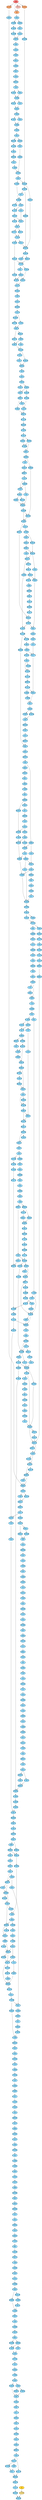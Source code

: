 digraph auto {
	graph [bgcolor=transparent]
	node [fixedsize=true style=filled width=0.95]
	"0019fab22c411963433c43541dfb09b4751ceb26" [label="0019fab" fillcolor="#85d5fa"]
	"0019fab22c411963433c43541dfb09b4751ceb26" -> d533641e2bd0b2ad495e9255b4c8866fb316a06b
	"00c1d29c4c6020db2d81d80cceadeb2f86112cfc" [label="00c1d29" fillcolor="#85d5fa"]
	"00c1d29c4c6020db2d81d80cceadeb2f86112cfc" -> d00679f13843820b88c1d5e19a59925c751b85ca
	"01cc3b8274769c753bafe970b23d0adac1750049" [label="01cc3b8" fillcolor="#85d5fa"]
	"01cc3b8274769c753bafe970b23d0adac1750049" -> ada9e8f492d791ae4f715c8e8c569906dcda9c35
	"0207f61546a6bd923c89d5304b2280ace0f433dd" [label="0207f61" fillcolor="#85d5fa"]
	"0207f61546a6bd923c89d5304b2280ace0f433dd" -> "70bd042d02658c069f07b55d9547b80f766f756d"
	"021681a3e9e566f8470cfa1d0b7f3afe0dcebc0c" [label="021681a" fillcolor="#85d5fa"]
	"021681a3e9e566f8470cfa1d0b7f3afe0dcebc0c" -> "187ea9266dcef9727c9f3b3b737070c890a73e97"
	"022d3146b9e25e8482a6e0e0f12d749bbd8057bf" [label="022d314" fillcolor="#85d5fa"]
	"022d3146b9e25e8482a6e0e0f12d749bbd8057bf" -> c55e14a3bedecd24c847dee212ecca94c77a8860
	"022d3146b9e25e8482a6e0e0f12d749bbd8057bf" -> f696be84920374286fc4533da86d9b9d749fe925
	"024b26cdb4da9cdbf8d6522afa2f1b51ef9a2fde" [label="024b26c" fillcolor="#85d5fa"]
	"024b26cdb4da9cdbf8d6522afa2f1b51ef9a2fde" -> a5b50cb1bc6e797cb5ece29e11cec0cd088fff68
	"0298b4c0d1593b69ade39b277e6050e3615f8119" [label="0298b4c" fillcolor="#85d5fa"]
	"0298b4c0d1593b69ade39b277e6050e3615f8119" -> a7c107339d3324a11564390b276ae5f9b3bba6ec
	"0298b4c0d1593b69ade39b277e6050e3615f8119" -> "1c4b31761abc86603d718e9f224b15be6d24dcb0"
	"02dabfb23abf5e23191ba3a2b22b957d58bc06a9" [label="02dabfb" fillcolor="#85d5fa"]
	"02dabfb23abf5e23191ba3a2b22b957d58bc06a9" -> b749be985226f6aa9dd5c54b644b3671489d2496
	"0327eb98a5221574cc045cdb5239373ef0febfc2" [label="0327eb9" fillcolor="#85d5fa"]
	"0327eb98a5221574cc045cdb5239373ef0febfc2" -> a5b50cb1bc6e797cb5ece29e11cec0cd088fff68
	"0327eb98a5221574cc045cdb5239373ef0febfc2" -> "02dabfb23abf5e23191ba3a2b22b957d58bc06a9"
	"03ac648bcb24a672e10bfc445b1332a8a5d12c0a" [label="03ac648" fillcolor="#85d5fa"]
	"03ac648bcb24a672e10bfc445b1332a8a5d12c0a" -> "3d55820c8fb561991c9b953f7c67259429b02be2"
	"04e0ce2cf11f1f6ba039eb71cb4e4a8d91a70978" [label="04e0ce2" fillcolor="#85d5fa"]
	"04e0ce2cf11f1f6ba039eb71cb4e4a8d91a70978" -> e5a9b7f2dd9cf1d7278a7dd8567de5a8be013147
	"0557d656703c269ab2ae1cc575a14b44d7b548db" [label="0557d65" fillcolor="#85d5fa"]
	"0557d656703c269ab2ae1cc575a14b44d7b548db" -> d703e6ddeba69238914faf74c2a5c846afa10485
	"057198299c6b1522f0389e0cbd29c63b044ebfce" [label=0571982 fillcolor="#85d5fa"]
	"057198299c6b1522f0389e0cbd29c63b044ebfce" -> "0019fab22c411963433c43541dfb09b4751ceb26"
	"05e0d3007ed92d11eef474657f2da43845ee71eb" [label="05e0d30" fillcolor="#85d5fa"]
	"05e0d3007ed92d11eef474657f2da43845ee71eb" -> e5a9b7f2dd9cf1d7278a7dd8567de5a8be013147
	"077306958fe81b37849c9d813f46f8b02f18d4eb" [label=0773069 fillcolor="#85d5fa"]
	"077306958fe81b37849c9d813f46f8b02f18d4eb" -> "2c9401c315ec388856cbea8a949cc69bf27e30da"
	"077306958fe81b37849c9d813f46f8b02f18d4eb" -> "238fdaf1b03f3bad2f4190685db45c146fac6820"
	"07eded9898b30bc927358b9807a4629c87f26926" [label="07eded9" fillcolor="#85d5fa"]
	"07eded9898b30bc927358b9807a4629c87f26926" -> b7d64653c1bc0b9bf204a79fad5ae265f256d0e4
	"08daaed0fcce4da601421302171812f53c0b2fda" [label="08daaed" fillcolor="#85d5fa"]
	"08daaed0fcce4da601421302171812f53c0b2fda" -> "7362008f8e67340f26503c37eafdffd6a8868d4b"
	"091172a680d0e2c01c296db72e9969b0876e2c21" [label="091172a" fillcolor="#85d5fa"]
	"091172a680d0e2c01c296db72e9969b0876e2c21" -> "4a21a00ededb9e96858d7d5f92693789ace7c7c3"
	"091172a680d0e2c01c296db72e9969b0876e2c21" -> fa62ff2d40d83516aa382fb0f8d0c98d04b80079
	"09355aa7a4d816bd058678b5558fba8fef338c14" [label="09355aa" fillcolor="#85d5fa"]
	"09355aa7a4d816bd058678b5558fba8fef338c14" -> "0ee7766f477bd55abf2808fe75e74771c16b5efe"
	"09d6560c251ad9c4f76438594ad0981bb0e71a4d" [label="09d6560" fillcolor="#85d5fa"]
	"09d6560c251ad9c4f76438594ad0981bb0e71a4d" -> d954050db3a45a5301b821c24ecd0111217620eb
	"09f495d730fc6fbdd138c93000063f3ed802361e" [label="09f495d" fillcolor="#85d5fa"]
	"09f495d730fc6fbdd138c93000063f3ed802361e" -> a4f137a989785575aa83c5b87306ea5fe898888b
	"09f495d730fc6fbdd138c93000063f3ed802361e" -> cd61dd1307cbf2c28818b6206bcb33fe6306b4da
	"0a9489700c3b98cc7d2faa7cc0869a6cf04033b0" [label="0a94897" fillcolor="#85d5fa"]
	"0a9489700c3b98cc7d2faa7cc0869a6cf04033b0" -> c4cce66de3796c1a164d270a58df3759dd70be30
	"0b1e234eb72b11cf18c46553ec54b8217b76f04f" [label="0b1e234" fillcolor="#85d5fa"]
	"0b1e234eb72b11cf18c46553ec54b8217b76f04f" -> cdfdf68dbfd50675cf8c570b3b551d7c584b819f
	"0b648227f83112388f5463c698c1d6995a676840" [label="0b64822" fillcolor="#85d5fa"]
	"0b648227f83112388f5463c698c1d6995a676840" -> "7b3dcda5e26371d32425b690dfcc982da9e1e4b8"
	"0b676ef8b5eb78fd28082dec3c1d8bef0f91319f" [label="0b676ef" fillcolor="#85d5fa"]
	"0b676ef8b5eb78fd28082dec3c1d8bef0f91319f" -> "1757e525f8f05291e72906c6ae655047bcf798cf"
	"0c1e3fcc01d84677f16c571702c89878b1bf6036" [label="0c1e3fc" fillcolor="#85d5fa"]
	"0c1e3fcc01d84677f16c571702c89878b1bf6036" -> "3a9392366eee011aba3fdb84bfb7b4e982a18978"
	"0c1e3fcc01d84677f16c571702c89878b1bf6036" -> "53fd6a254c5c3d281ff7892f048e70b0d1c31dfe"
	"0c2a6d1ac8e68dac3ab1affdd09d2ef4d0603a34" [label="0c2a6d1" fillcolor="#85d5fa"]
	"0c2a6d1ac8e68dac3ab1affdd09d2ef4d0603a34" -> "3e289da4696250803b160def9b28d845f0266a0d"
	"0d16f5a5de381b08968c6366bfc13761d2b15c7e" [label="0d16f5a" fillcolor="#85d5fa"]
	"0d16f5a5de381b08968c6366bfc13761d2b15c7e" -> bfecf27d54a66b9bc24c8e049ab2a499c299ec70
	"0d666ee9c4c18a38872f7196535d1730b7ee2c3e" [label="0d666ee" fillcolor="#85d5fa"]
	"0d666ee9c4c18a38872f7196535d1730b7ee2c3e" -> "6308ea5bb350bf70131d98343629eb197c87da85"
	"0d666ee9c4c18a38872f7196535d1730b7ee2c3e" -> "26b26b70d689fbd6fd2a6d72c034c5f6635cf827"
	"0d95f334e69afb857078fd9140e6b00f3e6ee5b7" [label="0d95f33" fillcolor="#85d5fa"]
	"0d95f334e69afb857078fd9140e6b00f3e6ee5b7" -> "5562729150965c6d88afdb7054d54ab8527889d6"
	"0dc60824893882b77a4e647600f909c019a3ebfa" [label="0dc6082" fillcolor="#85d5fa"]
	"0dc60824893882b77a4e647600f909c019a3ebfa" -> "67d2206d74602113d7845c5ba08e7eb5923fd596"
	"0e9858a157b2ae178cdce2c0eab9d6aa547eb37f" [label="0e9858a" fillcolor="#85d5fa"]
	"0e9858a157b2ae178cdce2c0eab9d6aa547eb37f" -> "35185009f073559654a94046c3cf1963d8882d21"
	"0e9858a157b2ae178cdce2c0eab9d6aa547eb37f" -> "6f4790779abb175049c177c61bbc09fd848716ea"
	"0ecf5a211d073008dff3018a2cd27809a94fbca9" [label="0ecf5a2" fillcolor="#85d5fa"]
	"0ecf5a211d073008dff3018a2cd27809a94fbca9" -> b1dd992e1544e9e54e4d332a9b9ad6b5e80cb49e
	"0ee7766f477bd55abf2808fe75e74771c16b5efe" [label="0ee7766" fillcolor="#85d5fa"]
	"0ee7766f477bd55abf2808fe75e74771c16b5efe" -> "54d5a0d505d7f7c2f476d77612d3ecea43522976"
	"0f5a899287bdc0661b1bb3156902e2d31dcefc6c" [label="0f5a899" fillcolor="#85d5fa"]
	"0f5a899287bdc0661b1bb3156902e2d31dcefc6c" -> d24fce7821b7e5da07d1c07d915bb15a1c4fe7b2
	"111b54c9d605a5795a81f452e71fac64c984dfd4" [label="111b54c" fillcolor="#85d5fa"]
	"111b54c9d605a5795a81f452e71fac64c984dfd4" -> "97afcad5b480b5780864164bdabef7bde3b74868"
	"115fe38264dddc1ef983b5251c45620fbfd7bd76" [label="115fe38" fillcolor="#85d5fa"]
	"115fe38264dddc1ef983b5251c45620fbfd7bd76" -> "9928910f801f500a23e1ba9dbbbaf805ead71e42"
	"1160e56920e831e7d56f9c412949b03a8bf605b5" [label="1160e56" fillcolor="#85d5fa"]
	"1160e56920e831e7d56f9c412949b03a8bf605b5" -> "0b1e234eb72b11cf18c46553ec54b8217b76f04f"
	"116b0c43345aff30bdf8dd2fa66599693328abcf" [label="116b0c4" fillcolor="#85d5fa"]
	"116b0c43345aff30bdf8dd2fa66599693328abcf" -> "1a02f48e9c96018a73473cb73d46bb3dcc5b8d4d"
	"120069a449e370c71542bf486b50f0da5fb31c61" [label="120069a" fillcolor="#85d5fa"]
	"120069a449e370c71542bf486b50f0da5fb31c61" -> a1eb032c3df5671f53d15c1dfb6becd268a696fc
	"128e725247ef88ee0cee194161f3eeecbbf57b2c" [label="128e725" fillcolor="#85d5fa"]
	"128e725247ef88ee0cee194161f3eeecbbf57b2c" -> "90fca8d33c470e8bcc4a4470e25a214829ef3548"
	"128e725247ef88ee0cee194161f3eeecbbf57b2c" -> a4910a78da43a8d6035b5a4b24f7ee318ceee60a
	"12d957c669829b25b81817b94499151ed1a06894" [label="12d957c" fillcolor="#85d5fa"]
	"12d957c669829b25b81817b94499151ed1a06894" -> "8f20a9559d41406c07474d5313ef2e1b4ca050ed"
	"1311e52228aa2119490a9050bbbdf82b5a7c5fa4" [label="1311e52" fillcolor="#85d5fa"]
	"1311e52228aa2119490a9050bbbdf82b5a7c5fa4" -> edd364501a799338d7203c6566737c24b6ff5219
	"1311e52228aa2119490a9050bbbdf82b5a7c5fa4" -> "1698d244c2126a555bb5b08f179b5dccd3dcdf5e"
	"133945643861c8de319ed2d9bf91dec27b935189" [label=1339456 fillcolor="#85d5fa"]
	"133945643861c8de319ed2d9bf91dec27b935189" -> "0d16f5a5de381b08968c6366bfc13761d2b15c7e"
	"14c125aa024943d01ebe2598c1412358d6052992" [label="14c125a" fillcolor="#85d5fa"]
	"14c125aa024943d01ebe2598c1412358d6052992" -> d02e4f4c03bc2bd8d4077b4685eb4d74139a8a2f
	"161c7fe18e81cc99f6ca493b59e0d023126652c0" [label="161c7fe" fillcolor="#85d5fa"]
	"161c7fe18e81cc99f6ca493b59e0d023126652c0" -> "287ad8c19da0375615ba6208e7b1a1f501b798af"
	"16929a465ee57b596ec743e1941681072eec2222" [label="16929a4" fillcolor="#85d5fa"]
	"16929a465ee57b596ec743e1941681072eec2222" -> "202f0dc20fa8bb6ad52f0260cef716b11b3a7946"
	"1698d244c2126a555bb5b08f179b5dccd3dcdf5e" [label="1698d24" fillcolor="#85d5fa"]
	"1698d244c2126a555bb5b08f179b5dccd3dcdf5e" -> fe7a5dbdc8929876abc9d26c51199220b612afd3
	"16d8fcc887bd5f108fa1f8aa35667f54fa95dba3" [label="16d8fcc" fillcolor="#85d5fa"]
	"16d8fcc887bd5f108fa1f8aa35667f54fa95dba3" -> "8220b2cf32a0479e9d06ae3682623e73e24ffa99"
	"1757e525f8f05291e72906c6ae655047bcf798cf" [label="1757e52" fillcolor="#85d5fa"]
	"1757e525f8f05291e72906c6ae655047bcf798cf" -> "254d4b191297f45b631ba98de65246995dbf955e"
	"17d15d041e83892c8bccd346d9b72ade33a51cbe" [label="17d15d0" fillcolor="#85d5fa"]
	"17d15d041e83892c8bccd346d9b72ade33a51cbe" -> "3865aa7a55dd05eaebb536c2ec80d50fee5d30b7"
	"17d15d041e83892c8bccd346d9b72ade33a51cbe" -> a0d3f23472d199b6e98b6033f2bdee04c599f173
	"183e4db6779dc94d0e0b003bbe8cc8ffa27e7198" [label="183e4db" fillcolor="#85d5fa"]
	"183e4db6779dc94d0e0b003bbe8cc8ffa27e7198" -> "594cbab2ee00938cefd2cb7d1bd3e06da16d5c75"
	"187ea9266dcef9727c9f3b3b737070c890a73e97" [label="187ea92" fillcolor="#85d5fa"]
	"187ea9266dcef9727c9f3b3b737070c890a73e97" -> f8331149e03c6521a244d0deac6fff5f55310379
	"18cc253e791adbcc51c6ce1180a53a49951aeb3b" [label="18cc253" fillcolor="#85d5fa"]
	"18cc253e791adbcc51c6ce1180a53a49951aeb3b" -> "5bb2e4641e0dbcc3d061fce7ad8b4bbe70484f1c"
	"18cc253e791adbcc51c6ce1180a53a49951aeb3b" -> a75b983b14119e38bc718f38714a311d451018db
	"192d836cf2924bfc3bae70572caf43b07e121e7d" [label="192d836" fillcolor="#85d5fa"]
	"192d836cf2924bfc3bae70572caf43b07e121e7d" -> "0dc60824893882b77a4e647600f909c019a3ebfa"
	"19bf8318ec98be1513a815579add948940a7749f" [label="19bf831" fillcolor="#85d5fa"]
	"19bf8318ec98be1513a815579add948940a7749f" -> e8b332d2678d6f899ba4414cdf11a2ec128cc198
	"19bf8318ec98be1513a815579add948940a7749f" -> "19fc0c7743f4524e94cb6685127c2204ed0b1a73"
	"19fc0c7743f4524e94cb6685127c2204ed0b1a73" [label="19fc0c7" fillcolor="#85d5fa"]
	"19fc0c7743f4524e94cb6685127c2204ed0b1a73" -> e8b332d2678d6f899ba4414cdf11a2ec128cc198
	"1a02f48e9c96018a73473cb73d46bb3dcc5b8d4d" [label="1a02f48" fillcolor="#85d5fa"]
	"1a02f48e9c96018a73473cb73d46bb3dcc5b8d4d" -> "33163c634f61ff1a6d7fad4da9d9a7b0ca6546ca"
	"1a02f48e9c96018a73473cb73d46bb3dcc5b8d4d" -> "989c53fe9ba3497a497c2355da3de9c6dcc900a8"
	"1a30f12545cb4b0a86e269378355d9dbb0862a5b" [label="1a30f12" fillcolor="#85d5fa"]
	"1a30f12545cb4b0a86e269378355d9dbb0862a5b" -> a0c0fb14c6af80188f172b053846fdde7adcba97
	"1a512a1aa98882af11b76eff99476d3f5edbf884" [label="1a512a1" fillcolor="#85d5fa"]
	"1a512a1aa98882af11b76eff99476d3f5edbf884" -> "49219212fc13f5ed3c50e8c480b22fee0845554b"
	"1ad33c5245919e3919c9170a6199fd28c03fb923" [label="1ad33c5" fillcolor="#85d5fa"]
	"1ad33c5245919e3919c9170a6199fd28c03fb923" -> "72f1659db3d0e49a177f37d163663025665c8e1b"
	"1b01f222d42212698a9d52c0d4f04c917fd38b94" [label="1b01f22" fillcolor="#85d5fa"]
	"1b01f222d42212698a9d52c0d4f04c917fd38b94" -> "7a26c27e169aca7917b1da465099c591a0e4a586"
	"1b91a63f822a7da9385af2f73b96595a63513d98" [label="1b91a63" fillcolor="#85d5fa"]
	"1b91a63f822a7da9385af2f73b96595a63513d98" -> "3763ec0ebb462a2c4b341c57cbbf6e8732a31552"
	"1c02a29688ca1359a361746e6a0d5ac57bf4d5e9" [label="1c02a29" fillcolor="#85d5fa"]
	"1c02a29688ca1359a361746e6a0d5ac57bf4d5e9" -> "20ae4e26c74f3e09aac491ef0720980753452cdb"
	"1c02a29688ca1359a361746e6a0d5ac57bf4d5e9" -> "92a4d2da565d938d8b15019ec2e2d6be811d42d6"
	"1c4b31761abc86603d718e9f224b15be6d24dcb0" [label="1c4b317" fillcolor="#85d5fa"]
	"1c4b31761abc86603d718e9f224b15be6d24dcb0" -> ed8e4b121a604f42e937dca0e1d08b076a0b5db3
	"1c4b31761abc86603d718e9f224b15be6d24dcb0" -> "43372018f2f002d56bdb763b6522ef03af2c5ab8"
	"1d727dc012361a64ab4bb3d2b192a69d63561c9c" [label="1d727dc" fillcolor="#85d5fa"]
	"1d727dc012361a64ab4bb3d2b192a69d63561c9c" -> "818ccb06e4cb9072d24963edf8f9be2441c464e3"
	"1dafefd3ad9e881a2731e39ed301eccf705ff836" [label="1dafefd" fillcolor="#85d5fa"]
	"1dafefd3ad9e881a2731e39ed301eccf705ff836" -> "01cc3b8274769c753bafe970b23d0adac1750049"
	"1e6f2e14904b9eec6ef251750b0288ca22e60ac7" [label="1e6f2e1" fillcolor="#85d5fa"]
	"1e6f2e14904b9eec6ef251750b0288ca22e60ac7" -> "0d666ee9c4c18a38872f7196535d1730b7ee2c3e"
	"1f9c176c8f25abb5fecd5cc1f8cbcf4d674377ad" [label="1f9c176" fillcolor="#85d5fa"]
	"1f9c176c8f25abb5fecd5cc1f8cbcf4d674377ad" -> c63f55c6458c373527c7a2e1c4f51cc3c738287f
	"202f0dc20fa8bb6ad52f0260cef716b11b3a7946" [label="202f0dc" fillcolor="#85d5fa"]
	"202f0dc20fa8bb6ad52f0260cef716b11b3a7946" -> faa656ddb0adb1c38701c6ea1886431234cba7d0
	"20ae4e26c74f3e09aac491ef0720980753452cdb" [label="20ae4e2" fillcolor="#85d5fa"]
	"20ae4e26c74f3e09aac491ef0720980753452cdb" -> "128e725247ef88ee0cee194161f3eeecbbf57b2c"
	"20ae4e26c74f3e09aac491ef0720980753452cdb" -> "47dcc448fd1978b709c19fdd75480e510b06945e"
	"212c692e68596a63f88e65762ad690970dfe6cc9" [label="212c692" fillcolor="#85d5fa"]
	"212c692e68596a63f88e65762ad690970dfe6cc9" -> "07eded9898b30bc927358b9807a4629c87f26926"
	"219a70d71731c30374d14ee4b9b4a4f222d37611" [label="219a70d" fillcolor="#85d5fa"]
	"219a70d71731c30374d14ee4b9b4a4f222d37611" -> "5db07430bcde2a575a6981eb109a1f833d518473"
	"21dfb0190a3af204dcb6e1df3118b0948b47c34b" [label="21dfb01" fillcolor="#85d5fa"]
	"21dfb0190a3af204dcb6e1df3118b0948b47c34b" -> e5a9b7f2dd9cf1d7278a7dd8567de5a8be013147
	"2209106959e31bf7641e029fbbd846fd1c4bd15b" [label=2209106 fillcolor="#85d5fa"]
	"2209106959e31bf7641e029fbbd846fd1c4bd15b" -> "91d659f96db194ed7152863165112c1883798b53"
	"223723d76097369d21dca1ce62b2555535002f08" [label="223723d" fillcolor="#85d5fa"]
	"223723d76097369d21dca1ce62b2555535002f08" -> "6b962cbc6e2915fd812a7d9aa62e4a164e47d667"
	"223b86f0a414df7e1669bc8c1a841271eacf8aaa" [label="223b86f" fillcolor="#85d5fa"]
	"223b86f0a414df7e1669bc8c1a841271eacf8aaa" -> f91cdbf9028b5bcd241a09fc897f9a2df0601510
	"224f772e83b5ee234a29ce4522d65ffc34809798" [label="224f772" fillcolor="#85d5fa"]
	"224f772e83b5ee234a29ce4522d65ffc34809798" -> bf6e3f82527f0b60cfd986fcfe6decd9b3d5f686
	"23220ec3c12b2341d7e43fda5b9b1716249fdda1" [label="23220ec" fillcolor="#85d5fa"]
	"23220ec3c12b2341d7e43fda5b9b1716249fdda1" -> "50bac8a12853c4f10c023ba83ac7b6d7f8cf842c"
	"2344cdc83d705a14014beaba021e9506c5361fca" [label="2344cdc" fillcolor="#85d5fa"]
	"2344cdc83d705a14014beaba021e9506c5361fca" -> "8be05daa29d081bea185b085645e6472c673e5e3"
	"238fdaf1b03f3bad2f4190685db45c146fac6820" [label="238fdaf" fillcolor="#85d5fa"]
	"238fdaf1b03f3bad2f4190685db45c146fac6820" -> "1698d244c2126a555bb5b08f179b5dccd3dcdf5e"
	"238fdaf1b03f3bad2f4190685db45c146fac6820" -> "2feb9b28cf91a3f8b4fa5e8653715c427087cd29"
	"24fc1af286be59cc2527e16790f3585284335bd6" [label="24fc1af" fillcolor="#85d5fa"]
	"24fc1af286be59cc2527e16790f3585284335bd6" -> "20ae4e26c74f3e09aac491ef0720980753452cdb"
	"2520a65016cdaecda72343b048c4896e1db3963b" [label="2520a65" fillcolor="#85d5fa"]
	"2520a65016cdaecda72343b048c4896e1db3963b" -> "80cf4cf793ba7ad3440d3a18ac9d6a0aae905529"
	"254d4b191297f45b631ba98de65246995dbf955e" [label="254d4b1" fillcolor="#85d5fa"]
	"254d4b191297f45b631ba98de65246995dbf955e" -> bd20a98f631d3a3600fa2fdbdc163c79549655a1
	"26b206c1bbb5ad9fe867d983d6d3ca71751b99a3" [label="26b206c" fillcolor="#85d5fa"]
	"26b206c1bbb5ad9fe867d983d6d3ca71751b99a3" -> "5d9d343861157f9745dba7a3a112b82c9ffacc9e"
	"26b26b70d689fbd6fd2a6d72c034c5f6635cf827" [label="26b26b7" fillcolor="#85d5fa"]
	"26b26b70d689fbd6fd2a6d72c034c5f6635cf827" -> c33195b8cdcd35e5f3f675f4956d148258203727
	"27306f9c02b52ee16c848c0f9924a28f140cfeac" [label="27306f9" fillcolor="#85d5fa"]
	"27306f9c02b52ee16c848c0f9924a28f140cfeac" -> d02e4f4c03bc2bd8d4077b4685eb4d74139a8a2f
	"2762e3a487d8d29670eaa40280e9450a627e512b" [label="2762e3a" fillcolor="#85d5fa"]
	"2762e3a487d8d29670eaa40280e9450a627e512b" -> "951d07c960d5c4daf841a38d98a24a7607a7b718"
	"27be115bdfc59197aed7e0659a5257bd08dcc5bd" [label="27be115" fillcolor="#85d5fa"]
	"27be115bdfc59197aed7e0659a5257bd08dcc5bd" -> "6fd8dcb5c879b370560d1d9801887440733684b0"
	"287ad8c19da0375615ba6208e7b1a1f501b798af" [label="287ad8c" fillcolor="#85d5fa"]
	"287ad8c19da0375615ba6208e7b1a1f501b798af" -> f31bf9276d4509e67e41e894200ac1ebbd1cdecb
	"287ad8c19da0375615ba6208e7b1a1f501b798af" -> ae813dd144b3ea29224312a1be60d9510ccae6c6
	"28a8f1ed27272b7e14dc8b5222523ce037d8e441" [label="28a8f1e" fillcolor="#85d5fa"]
	"28a8f1ed27272b7e14dc8b5222523ce037d8e441" -> "120069a449e370c71542bf486b50f0da5fb31c61"
	"29e8f79fb1460bf7748b56d793d2a41ef1eac630" [label="29e8f79" fillcolor="#85d5fa"]
	"29e8f79fb1460bf7748b56d793d2a41ef1eac630" -> "2ee67e2bb0f06a58e5af803d6298a7caed751ecd"
	"29e8f79fb1460bf7748b56d793d2a41ef1eac630" -> dd2a0e2d73a94de1ce15105b183aec82915442c9
	"2a487f1bbe14ee063c7743e68e0d66d271599978" [label="2a487f1" fillcolor="#85d5fa"]
	"2a487f1bbe14ee063c7743e68e0d66d271599978" -> "42785bd3afae604a16837365ac995a7f4e258058"
	"2a86512d820bc9d24ea25dfe74dfbbd3eef5c0ba" [label="2a86512" fillcolor="#85d5fa"]
	"2a86512d820bc9d24ea25dfe74dfbbd3eef5c0ba" -> b6713181545b258418b7167eeab9debf431b7ed9
	"2aed7af9056f711dd450bd4a0f56822eeaa0dd85" [label="2aed7af" fillcolor="#85d5fa"]
	"2aed7af9056f711dd450bd4a0f56822eeaa0dd85" -> "27be115bdfc59197aed7e0659a5257bd08dcc5bd"
	"2aed7af9056f711dd450bd4a0f56822eeaa0dd85" -> "9571f720210615a1aa3e6f4cbf4680f79eacfed4"
	"2ba776e1adb14166815158f8ac066a72c4d09a49" [label="2ba776e" fillcolor="#85d5fa"]
	"2ba776e1adb14166815158f8ac066a72c4d09a49" -> "08daaed0fcce4da601421302171812f53c0b2fda"
	"2be886688c8dc3818e78bbc3d323fdb3db949d26" [label="2be8866" fillcolor="#85d5fa"]
	"2be886688c8dc3818e78bbc3d323fdb3db949d26" -> ed8e4b121a604f42e937dca0e1d08b076a0b5db3
	"2c169dec4f533b268fcbcef2d6a0f718cdb1135b" [label="2c169de" fillcolor="#85d5fa"]
	"2c169dec4f533b268fcbcef2d6a0f718cdb1135b" -> "9db7dad6c14812a051a2924204faa05b1b707fe5"
	"2c35fed4defed4d2a1377e79c98f061a5be5165b" [label="2c35fed" fillcolor="#85d5fa"]
	"2c35fed4defed4d2a1377e79c98f061a5be5165b" -> "21dfb0190a3af204dcb6e1df3118b0948b47c34b"
	"2c35fed4defed4d2a1377e79c98f061a5be5165b" -> "05e0d3007ed92d11eef474657f2da43845ee71eb"
	"2c4005a04040f4de0af00e03071e2344c7aed251" [label="2c4005a" fillcolor="#85d5fa"]
	"2c4005a04040f4de0af00e03071e2344c7aed251" -> d70e38935c222f68005ef4b74db9f4b01a50d992
	"2c4005a04040f4de0af00e03071e2344c7aed251" -> "9e1b0c2d12daf0aae0e1f6388861e66135d0c000"
	"2c8a21af070567997d51c659b7bc53b047188112" [label="2c8a21a" fillcolor="#85d5fa"]
	"2c8a21af070567997d51c659b7bc53b047188112" -> "9ea3895587d47b5743e21d1cec8754403952b38a"
	"2c9401c315ec388856cbea8a949cc69bf27e30da" [label="2c9401c" fillcolor="#85d5fa"]
	"2c9401c315ec388856cbea8a949cc69bf27e30da" -> "67d02a7182c5cc422c109cc1ead40d536f977602"
	"2d50fe371b5a75c102f267ca5490f5a71dc0c02d" [label="2d50fe3" fillcolor="#85d5fa"]
	"2d50fe371b5a75c102f267ca5490f5a71dc0c02d" -> "0b648227f83112388f5463c698c1d6995a676840"
	"2dda6203288262f27320cfa954e7b69d7669484c" [label="2dda620" fillcolor="#85d5fa"]
	"2dda6203288262f27320cfa954e7b69d7669484c" -> a27641e3b2aa2265220ead5f6173bef34a956229
	"2e5e3d09f556e5e61d1d86870f441a5caa5e1c05" [label="2e5e3d0" fillcolor="#85d5fa"]
	"2e5e3d09f556e5e61d1d86870f441a5caa5e1c05" -> "8d2ec8349754e53badc9f06c8ad44e6788304d95"
	"2e5fe41b447bdcfcfe9b4e57d890200b146f3f27" [label="2e5fe41" fillcolor="#85d5fa"]
	"2e5fe41b447bdcfcfe9b4e57d890200b146f3f27" -> cb6db8eba2a946a0f46af1df3df2839628f48e42
	"2e5fe41b447bdcfcfe9b4e57d890200b146f3f27" -> "70ab2555e66c4f4adaa2b0123102a5cc19c0e596"
	"2ee67e2bb0f06a58e5af803d6298a7caed751ecd" [label="2ee67e2" fillcolor="#85d5fa"]
	"2ee67e2bb0f06a58e5af803d6298a7caed751ecd" -> "3e9ff22516965f5ca87a79517757dcd042d32c4b"
	"2fb81a4d22e1a9abfd8a1640506440b1427b5d70" [label="2fb81a4" fillcolor="#85d5fa"]
	"2fb81a4d22e1a9abfd8a1640506440b1427b5d70" -> "41ff3cf9714aeade57785218c5de658da3ca3205"
	"2feb9b28cf91a3f8b4fa5e8653715c427087cd29" [label="2feb9b2" fillcolor="#85d5fa"]
	"2feb9b28cf91a3f8b4fa5e8653715c427087cd29" -> "1698d244c2126a555bb5b08f179b5dccd3dcdf5e"
	"322150a823cbd51303c03a36340c5a8a5ffad421" [label="322150a" fillcolor="#85d5fa"]
	"322150a823cbd51303c03a36340c5a8a5ffad421" -> "9551e34ac67dd6329772bfefd5852f1f2391ff48"
	"331104952179a84da260f87b33a0d34f4c9e48fb" [label=3311049 fillcolor="#85d5fa"]
	"331104952179a84da260f87b33a0d34f4c9e48fb" -> c67f41a597dec8021e0d157bd0faeba38038f80e
	"331104952179a84da260f87b33a0d34f4c9e48fb" -> "3bbb85b20110ea5aabe8b631cbcb2a902a4803ec"
	"33163c634f61ff1a6d7fad4da9d9a7b0ca6546ca" [label="33163c6" fillcolor="#85d5fa"]
	"33163c634f61ff1a6d7fad4da9d9a7b0ca6546ca" -> fdcfc50382941a1ad3c924c94ad7931d514d6069
	"335a247ce62148aa49935852603b48c29c6b46d4" [label="335a247" fillcolor="#85d5fa"]
	"335a247ce62148aa49935852603b48c29c6b46d4" -> "360b126769b90a026aed77b45709ac283316df2e"
	"336f848fe6ac32643a825e8bde0d00f7067b5405" [label="336f848" fillcolor="#85d5fa"]
	"336f848fe6ac32643a825e8bde0d00f7067b5405" -> "2be886688c8dc3818e78bbc3d323fdb3db949d26"
	"3443b31ce0a84a202c4bb8a51ce3ae827f9fd45f" [label="3443b31" fillcolor="#85d5fa"]
	"3443b31ce0a84a202c4bb8a51ce3ae827f9fd45f" -> "1a02f48e9c96018a73473cb73d46bb3dcc5b8d4d"
	"34e3cd193d9d5dca9ddd1605d305b9d5e0c95d52" [label="34e3cd1" fillcolor="#85d5fa"]
	"34e3cd193d9d5dca9ddd1605d305b9d5e0c95d52" -> "6261fcc754d4481cb6885c8c8603fffd9f002edf"
	"34e3cd193d9d5dca9ddd1605d305b9d5e0c95d52" -> c33195b8cdcd35e5f3f675f4956d148258203727
	"35185009f073559654a94046c3cf1963d8882d21" [label=3518500 fillcolor="#85d5fa"]
	"35185009f073559654a94046c3cf1963d8882d21" -> bacd3f556a2318cdb35cc5a9d046b5500aaec8cd
	"360b126769b90a026aed77b45709ac283316df2e" [label="360b126" fillcolor="#85d5fa"]
	"360b126769b90a026aed77b45709ac283316df2e" -> aafeb1bbedea31526a36bb40f9210dacca523142
	"360b126769b90a026aed77b45709ac283316df2e" -> "373d2429cba0a4447c7a808cd194f64d693f3b0e"
	"360db384687841ac76dcfce02d44af23f318d355" [label="360db38" fillcolor="#85d5fa"]
	"360db384687841ac76dcfce02d44af23f318d355" -> "0a9489700c3b98cc7d2faa7cc0869a6cf04033b0"
	"360db384687841ac76dcfce02d44af23f318d355" -> "6e413c9c2db4183c50e3f729123ea381dad0c3e3"
	"373d2429cba0a4447c7a808cd194f64d693f3b0e" [label="373d242" fillcolor="#85d5fa"]
	"373d2429cba0a4447c7a808cd194f64d693f3b0e" -> dd4dc9cb7ee086d4b91001085c7f131ee8630f1f
	"373d2429cba0a4447c7a808cd194f64d693f3b0e" -> aafeb1bbedea31526a36bb40f9210dacca523142
	"376381e481cbda77b116d3a8bcbbffd6317faa3c" [label="376381e" fillcolor="#85d5fa"]
	"376381e481cbda77b116d3a8bcbbffd6317faa3c" -> e0911ccdc98a6538b4b71f1545389d74aacd47bd
	"3763ec0ebb462a2c4b341c57cbbf6e8732a31552" [label="3763ec0" fillcolor="#85d5fa"]
	"3763ec0ebb462a2c4b341c57cbbf6e8732a31552" -> d9f20360c80a595bb15faedcfc1af6145c869844
	"384375dfc5e596e0d643c32b16b24d9a6bbd5978" [label="384375d" fillcolor="#85d5fa"]
	"384375dfc5e596e0d643c32b16b24d9a6bbd5978" -> "69f49bd1ff6c556cb4b8a3862c6e9c54c497e457"
	"3865aa7a55dd05eaebb536c2ec80d50fee5d30b7" [label="3865aa7" fillcolor="#85d5fa"]
	"3865aa7a55dd05eaebb536c2ec80d50fee5d30b7" -> "40146df43c387cea4b382ce517f5450382c2e5e3"
	"38865225c84bb3d1733718293302db25be7a31ec" [label=3886522 fillcolor="#85d5fa"]
	"38865225c84bb3d1733718293302db25be7a31ec" -> "022d3146b9e25e8482a6e0e0f12d749bbd8057bf"
	"38c343a8d99d050202843d5166185357cabb4013" [label="38c343a" fillcolor="#85d5fa"]
	"38c343a8d99d050202843d5166185357cabb4013" -> fe4911df963605b321f6c33768b300c40616ccf7
	"38c343a8d99d050202843d5166185357cabb4013" -> "3d2fda1e557c2ffd2cb3dcdb0923571b6f910a22"
	"3990a41dd51e52ce2da838fcb70ed3262fbbc1f2" [label="3990a41" fillcolor="#85d5fa"]
	"3990a41dd51e52ce2da838fcb70ed3262fbbc1f2" -> a7ed2b79d9ad25d0b1c9ae3e69a7dff198c8628f
	"3a5b249328875ccb611534b6f4c8265325233e34" [label="3a5b249" fillcolor="#85d5fa"]
	"3a5b249328875ccb611534b6f4c8265325233e34" -> b7983c2cd838c03c7b39453a580939b78a675ef3
	"3a9392366eee011aba3fdb84bfb7b4e982a18978" [label="3a93923" fillcolor="#85d5fa"]
	"3a9392366eee011aba3fdb84bfb7b4e982a18978" -> "3d55820c8fb561991c9b953f7c67259429b02be2"
	"3a9392366eee011aba3fdb84bfb7b4e982a18978" -> "14c125aa024943d01ebe2598c1412358d6052992"
	"3bbb85b20110ea5aabe8b631cbcb2a902a4803ec" [label="3bbb85b" fillcolor="#85d5fa"]
	"3bbb85b20110ea5aabe8b631cbcb2a902a4803ec" -> "9274fb1ed3992ee17ddb8affd0df40a65255c106"
	"3bbb85b20110ea5aabe8b631cbcb2a902a4803ec" -> c67f41a597dec8021e0d157bd0faeba38038f80e
	"3bbf156a39005586affab018787427dda5caabab" [label="3bbf156" fillcolor="#85d5fa"]
	"3bbf156a39005586affab018787427dda5caabab" -> "00c1d29c4c6020db2d81d80cceadeb2f86112cfc"
	"3c2ff4954f24e257a15ad5b1b4e2fc22a9ff31b7" [label="3c2ff49" fillcolor="#85d5fa"]
	"3c2ff4954f24e257a15ad5b1b4e2fc22a9ff31b7" -> a631e6e0e0de0970402d442280b3225895d550a1
	"3c30aa4d7bf4f69cfc98dd6b08ff1f25629a0057" [label="3c30aa4" fillcolor="#85d5fa"]
	"3c30aa4d7bf4f69cfc98dd6b08ff1f25629a0057" -> "5acdcdc572b86c0f899eb4421e1e32e6ba7db325"
	"3c30aa4d7bf4f69cfc98dd6b08ff1f25629a0057" -> "58b8cbcbc982b04b9b21ababd97ee74822a8588a"
	"3d2fda1e557c2ffd2cb3dcdb0923571b6f910a22" [label="3d2fda1" fillcolor="#85d5fa"]
	"3d2fda1e557c2ffd2cb3dcdb0923571b6f910a22" -> fe4911df963605b321f6c33768b300c40616ccf7
	"3d55820c8fb561991c9b953f7c67259429b02be2" [label="3d55820" fillcolor="#85d5fa"]
	"3d55820c8fb561991c9b953f7c67259429b02be2" -> "99549b3313fea2f890af14cfaec27fce2a01b30d"
	"3d8eead518d169f7a18ce37f9343fe89baa7ab16" [label="3d8eead" fillcolor="#85d5fa"]
	"3d8eead518d169f7a18ce37f9343fe89baa7ab16" -> "3dd18550b5330daab86e175d32ec520680168982"
	"3d8eead518d169f7a18ce37f9343fe89baa7ab16" -> becbdd73cf6d6870a36853b1c5973f5fb7f6a4d3
	"3dd18550b5330daab86e175d32ec520680168982" [label="3dd1855" fillcolor="#85d5fa"]
	"3dd18550b5330daab86e175d32ec520680168982" -> d77e7fb43c22f4d7d5e86c7f5f80a55f983d5059
	"3e289da4696250803b160def9b28d845f0266a0d" [label="3e289da" fillcolor="#85d5fa"]
	"3e289da4696250803b160def9b28d845f0266a0d" -> a2bb1d921c1eb7a26c5278a35a9ba441267638f0
	"3e7a9ef5263972523e7e88832562346e9a6063dd" [label="3e7a9ef" fillcolor="#85d5fa"]
	"3e7a9ef5263972523e7e88832562346e9a6063dd" -> "538429380593dbf143facd5593cd9401d98fc93f"
	"3e8c1a9838d08a207025f1a982d6d32479c1f477" [label="3e8c1a9" fillcolor="#85d5fa"]
	"3e8c1a9838d08a207025f1a982d6d32479c1f477" -> "492123bddb1c837b0fa70423bafc477084d1b83a"
	"3e9ff22516965f5ca87a79517757dcd042d32c4b" [label="3e9ff22" fillcolor="#85d5fa"]
	"3e9ff22516965f5ca87a79517757dcd042d32c4b" -> "66c153565a872dbd0ca9c9185d8a866b44ddadf4"
	"3efec881caa8b96e1cedb975e86953509c9fb271" [label="3efec88" fillcolor="#85d5fa"]
	"3efec881caa8b96e1cedb975e86953509c9fb271" -> "55598997c8654eb2ad455f129669cb17c9a2b851"
	"3efec881caa8b96e1cedb975e86953509c9fb271" -> d92b94a9a28b60e5b6dc3ca4a796069d77887f11
	"3f96937c78568b682ec996466163a76b9c0fbe4e" [label="3f96937" fillcolor="#85d5fa"]
	"3f96937c78568b682ec996466163a76b9c0fbe4e" -> "2c8a21af070567997d51c659b7bc53b047188112"
	"40146df43c387cea4b382ce517f5450382c2e5e3" [label="40146df" fillcolor="#85d5fa"]
	"40146df43c387cea4b382ce517f5450382c2e5e3" -> "8d8a413341e75c3f2c2ad786eab92fdb4dae647e"
	"40572ebb31effc1d96ae93a1f02ca625aa17c877" [label="40572eb" fillcolor="#85d5fa"]
	"40572ebb31effc1d96ae93a1f02ca625aa17c877" -> eab3bc7677108992c3ab03ec451033b0183db1c2
	"40572ebb31effc1d96ae93a1f02ca625aa17c877" -> c1b4692478f524e65138583377111fc620adf40c
	"409789acf9af0eab54359e75b2c112f45db504c9" [label="409789a" fillcolor="#85d5fa"]
	"409789acf9af0eab54359e75b2c112f45db504c9" -> efdda10339aec11099962cd8db033a86a8869459
	"413696a7e032974278f30420da63a0d0bab975fa" [label="413696a" fillcolor="#85d5fa"]
	"413696a7e032974278f30420da63a0d0bab975fa" -> "360db384687841ac76dcfce02d44af23f318d355"
	"41ff3cf9714aeade57785218c5de658da3ca3205" [label="41ff3cf" fillcolor="#85d5fa"]
	"41ff3cf9714aeade57785218c5de658da3ca3205" -> "2344cdc83d705a14014beaba021e9506c5361fca"
	"42785bd3afae604a16837365ac995a7f4e258058" [label="42785bd" fillcolor="#85d5fa"]
	"42785bd3afae604a16837365ac995a7f4e258058" -> "6186a8ea8bfa71ac800da51027fc8f5836433b6a"
	"428857f0274df66fe7851b890c1109e68f664bd9" [label="428857f" fillcolor="#85d5fa"]
	"428857f0274df66fe7851b890c1109e68f664bd9" -> "1f9c176c8f25abb5fecd5cc1f8cbcf4d674377ad"
	"42b2ae2c81f7ad7c401b8937c9523c0e50f6180e" [label="42b2ae2" fillcolor="#85d5fa"]
	"42b2ae2c81f7ad7c401b8937c9523c0e50f6180e" -> "9919006e3576d38e3a49f35b3576adc28a678be4"
	"42d7ba3e35a2a1f264e5894349462a4282d25747" [label="42d7ba3" fillcolor="#85d5fa"]
	"42d7ba3e35a2a1f264e5894349462a4282d25747" -> "7390996c9a8cc53b959cbe256e035f44b5329f9c"
	"43372018f2f002d56bdb763b6522ef03af2c5ab8" [label=4337201 fillcolor="#85d5fa"]
	"43372018f2f002d56bdb763b6522ef03af2c5ab8" -> "336f848fe6ac32643a825e8bde0d00f7067b5405"
	"4342de778838e0ce50f3aa8a49f741d878fe2d98" [label="4342de7" fillcolor="#85d5fa"]
	"4342de778838e0ce50f3aa8a49f741d878fe2d98" -> "6acbfcbbcd1ea0af5d2a7cbddced4f52e859a763"
	"43b778417b6298c8877b10377c2028a3fb1b3cd7" [label="43b7784" fillcolor="#85d5fa"]
	"43b778417b6298c8877b10377c2028a3fb1b3cd7" -> "29e8f79fb1460bf7748b56d793d2a41ef1eac630"
	"440ce75a4f044e7779b3683370e36c40c8f601aa" [label="440ce75" fillcolor="#85d5fa"]
	"440ce75a4f044e7779b3683370e36c40c8f601aa" -> c7ad4f69c6277e325b49c68fdc660e6ab5391a8a
	"44ec1a74ce2952a178a742eb4e3e57f86a05bc3f" [label="44ec1a7" fillcolor="#85d5fa"]
	"44ec1a74ce2952a178a742eb4e3e57f86a05bc3f" -> "5a762f9064a666b39f7e9e547233610584ca8b99"
	"45e8bc2adbf8ae9b869202e3e4618ccaa699abfc" [label="45e8bc2" fillcolor="#85d5fa"]
	"45e8bc2adbf8ae9b869202e3e4618ccaa699abfc" -> "7ec8af909565c58e41206189bb67955af677974f"
	"45e8bc2adbf8ae9b869202e3e4618ccaa699abfc" -> "09f495d730fc6fbdd138c93000063f3ed802361e"
	"46815040b431ccca5e95bbf8b9867e282b02ce37" [label=4681504 fillcolor="#85d5fa"]
	"46815040b431ccca5e95bbf8b9867e282b02ce37" -> "941a0f01013838b3d29a8d5170f945d1c05cde49"
	"476a5f7c770553bf0b70ec73fcbbb54b8e9e94f5" [label="476a5f7" fillcolor="#85d5fa"]
	"476a5f7c770553bf0b70ec73fcbbb54b8e9e94f5" -> b9f44178af75dd793b90a412dcb9267c6230d66e
	"4784cb756fbd7a50d6286a646a164ca77054ff2e" [label="4784cb7" fillcolor="#85d5fa"]
	"4784cb756fbd7a50d6286a646a164ca77054ff2e" -> e5b00c0a9022b32b4edb93b1601d3cb58ef67b2f
	"4784cb756fbd7a50d6286a646a164ca77054ff2e" -> c3179111f66f986a6c6d35cf767b05b8f90aab37
	"47a690696ef16a21ecb4c4d0a3a0154297f372fc" [label="47a6906" fillcolor="#85d5fa"]
	"47a690696ef16a21ecb4c4d0a3a0154297f372fc" -> bd389b9c80162ae9afbea38dc762b1fb66b4f78a
	"47dcc448fd1978b709c19fdd75480e510b06945e" [label="47dcc44" fillcolor="#85d5fa"]
	"47dcc448fd1978b709c19fdd75480e510b06945e" -> "96b444065b779d92a7b3158d4d1521b4a3c45cf0"
	"492123bddb1c837b0fa70423bafc477084d1b83a" [label="492123b" fillcolor="#85d5fa"]
	"492123bddb1c837b0fa70423bafc477084d1b83a" -> "5699a278c9c5083f2b6b10d0c159bc193118f89e"
	"49219212fc13f5ed3c50e8c480b22fee0845554b" [label=4921921 fillcolor="#85d5fa"]
	"49219212fc13f5ed3c50e8c480b22fee0845554b" -> "5bf354ac5c27583465af44410ca48c9c0618d10a"
	"49c4cfe070e326f167a13b59522786500f958e2e" [label="49c4cfe" fillcolor="#85d5fa"]
	"49c4cfe070e326f167a13b59522786500f958e2e" -> "1a30f12545cb4b0a86e269378355d9dbb0862a5b"
	"4a21a00ededb9e96858d7d5f92693789ace7c7c3" [label="4a21a00" fillcolor="#85d5fa"]
	"4a21a00ededb9e96858d7d5f92693789ace7c7c3" -> "6fd1c754d47dcce222156a265bf6c405420f11c8"
	"4a70fa9175eb18d64b4dd525f0c424e2246f8ffb" [label="4a70fa9" fillcolor="#85d5fa"]
	"4a70fa9175eb18d64b4dd525f0c424e2246f8ffb" -> "223723d76097369d21dca1ce62b2555535002f08"
	"4c14104e6b20dd0310edf959243245268e928b94" [label="4c14104" fillcolor="#85d5fa"]
	"4c14104e6b20dd0310edf959243245268e928b94" -> "19fc0c7743f4524e94cb6685127c2204ed0b1a73"
	"4c3ab67649732a3e1f8bffe15df44ff67f460df5" [label="4c3ab67" fillcolor="#85d5fa"]
	"4c3ab67649732a3e1f8bffe15df44ff67f460df5" -> dd4cb04c5d5b29c29cd4735a134b9d637e11fd52
	"4d5ada036a9150b80ab93a6f179b252d74e3bd7b" [label="4d5ada0" fillcolor="#85d5fa"]
	"4d5ada036a9150b80ab93a6f179b252d74e3bd7b" -> "238fdaf1b03f3bad2f4190685db45c146fac6820"
	"4dad088ef295ac5ea0d85a8366d032b4c4165863" [label="4dad088" fillcolor="#85d5fa"]
	"4dad088ef295ac5ea0d85a8366d032b4c4165863" -> "09355aa7a4d816bd058678b5558fba8fef338c14"
	"4e70c13be13308b9104573a6ad216184babeade7" [label="4e70c13" fillcolor="#85d5fa"]
	"4e70c13be13308b9104573a6ad216184babeade7" -> "782e3ee434f97947843b3ff1292fabafb6588406"
	"4eaae0366006c90949807ff7238d81eda8245796" [label="4eaae03" fillcolor="#85d5fa"]
	"4eaae0366006c90949807ff7238d81eda8245796" -> "5bf354ac5c27583465af44410ca48c9c0618d10a"
	"4eaf5299b5e56f89f7a2309fe0390517354aca70" [label="4eaf529" fillcolor="#85d5fa"]
	"4eaf5299b5e56f89f7a2309fe0390517354aca70" -> "76008edf4b43941828f9f4f51d8c5702e4413c6a"
	"501971e8cb55572298c1381189bdb9f38252ff4a" [label="501971e" fillcolor="#85d5fa"]
	"501971e8cb55572298c1381189bdb9f38252ff4a" -> "2520a65016cdaecda72343b048c4896e1db3963b"
	"50bac8a12853c4f10c023ba83ac7b6d7f8cf842c" [label="50bac8a" fillcolor="#85d5fa"]
	"50bac8a12853c4f10c023ba83ac7b6d7f8cf842c" -> "77995d09e6de39afeacdb621574e984d109f80d5"
	"520bee1ceeb87af4396fd86a7b6b2ed787e5e1b9" [label="520bee1" fillcolor="#85d5fa"]
	"520bee1ceeb87af4396fd86a7b6b2ed787e5e1b9" -> "16929a465ee57b596ec743e1941681072eec2222"
	"520bee1ceeb87af4396fd86a7b6b2ed787e5e1b9" -> e010d57a29b658077c2bc4f4a07f8bd648e982f3
	"52217731c9d00bfa5046fe477b45baf01c29601c" [label=5221773 fillcolor="#85d5fa"]
	"52217731c9d00bfa5046fe477b45baf01c29601c" -> "2a86512d820bc9d24ea25dfe74dfbbd3eef5c0ba"
	"52443d5fcb97f6354fd3e8dba8a787b45700ba4a" [label="52443d5" fillcolor="#85d5fa"]
	"52443d5fcb97f6354fd3e8dba8a787b45700ba4a" -> d09eb1b8a712ad0a199bc7cc485b70e48092f16c
	"5263236fb0054aeba6742bdbf47a8cb258e2a910" [label=5263236 fillcolor="#85d5fa"]
	"5263236fb0054aeba6742bdbf47a8cb258e2a910" -> abfbb578c7d6767d5ae19b18a40bd573c3252f11
	"535a87e043c5a155691d75285e9d791a10fe4f4a" [label="535a87e" fillcolor="#85d5fa"]
	"535a87e043c5a155691d75285e9d791a10fe4f4a" -> f64499484c51293ef1f45084d54e4efad9a31680
	"538429380593dbf143facd5593cd9401d98fc93f" [label=5384293 fillcolor="#85d5fa"]
	"538429380593dbf143facd5593cd9401d98fc93f" -> "2fb81a4d22e1a9abfd8a1640506440b1427b5d70"
	"538429380593dbf143facd5593cd9401d98fc93f" -> f9083c192da86ae7d0623a4f4c804be4fcd6138d
	"53fd6a254c5c3d281ff7892f048e70b0d1c31dfe" [label="53fd6a2" fillcolor="#85d5fa"]
	"53fd6a254c5c3d281ff7892f048e70b0d1c31dfe" -> "27306f9c02b52ee16c848c0f9924a28f140cfeac"
	"54d5a0d505d7f7c2f476d77612d3ecea43522976" [label="54d5a0d" fillcolor="#85d5fa"]
	"54d5a0d505d7f7c2f476d77612d3ecea43522976" -> d424306ff7bde4c13a3ef49c8975f1b89e4038ab
	"54e13795470ccfeb9c752ee78ef802fd5157e930" [label="54e1379" fillcolor="#85d5fa"]
	"54e13795470ccfeb9c752ee78ef802fd5157e930" -> "26b206c1bbb5ad9fe867d983d6d3ca71751b99a3"
	"55598997c8654eb2ad455f129669cb17c9a2b851" [label=5559899 fillcolor="#85d5fa"]
	"55598997c8654eb2ad455f129669cb17c9a2b851" -> "7ce59213d71858d20223c722cebd0daaf201fd15"
	"5562729150965c6d88afdb7054d54ab8527889d6" [label=5562729 fillcolor="#85d5fa"]
	"5562729150965c6d88afdb7054d54ab8527889d6" -> "3e7a9ef5263972523e7e88832562346e9a6063dd"
	"5562729150965c6d88afdb7054d54ab8527889d6" -> fca079bc11af23812ff8046ab7f065312a4c40b2
	"55dba6b8b02707e973e7aefb17a579413a44e788" [label="55dba6b" fillcolor="#85d5fa"]
	"55dba6b8b02707e973e7aefb17a579413a44e788" -> "79abceea7e090b8be82e70a2a66459abc25319ad"
	"5677872aa09423488c0b4bc2843f7e8df1cbb576" [label=5677872 fillcolor="#85d5fa"]
	"5677872aa09423488c0b4bc2843f7e8df1cbb576" -> "8c5705c3656b9e47932b4501dcf2e25b25df7718"
	"5699a278c9c5083f2b6b10d0c159bc193118f89e" [label="5699a27" fillcolor="#85d5fa"]
	"5699a278c9c5083f2b6b10d0c159bc193118f89e" -> "49c4cfe070e326f167a13b59522786500f958e2e"
	"56cf7e9658978510b24a475853bce21741063485" [label="56cf7e9" fillcolor="#85d5fa"]
	"56cf7e9658978510b24a475853bce21741063485" -> ca9bf967072ef1bafab6e8fecb6190fb5a905b13
	"56dcea3ee92dd42e66e73218c2bd258fd61ebe3f" [label="56dcea3" fillcolor="#85d5fa"]
	"56dcea3ee92dd42e66e73218c2bd258fd61ebe3f" -> "85949ecc1b68c6f38d7e337ff100230ebfa93a7f"
	"58b8cbcbc982b04b9b21ababd97ee74822a8588a" [label="58b8cbc" fillcolor="#85d5fa"]
	"58b8cbcbc982b04b9b21ababd97ee74822a8588a" -> "4342de778838e0ce50f3aa8a49f741d878fe2d98"
	"594cbab2ee00938cefd2cb7d1bd3e06da16d5c75" [label="594cbab" fillcolor="#85d5fa"]
	"594cbab2ee00938cefd2cb7d1bd3e06da16d5c75" -> e13d19d397885fac94bbf01d261a2cf894bf52b2
	"594cbab2ee00938cefd2cb7d1bd3e06da16d5c75" -> f3d1b594e05509d03d45b98d8e2104c662216917
	"59f96b3ec57bc5de4d1b0eb872bb65981d8f0bdb" [label="59f96b3" fillcolor="#85d5fa"]
	"59f96b3ec57bc5de4d1b0eb872bb65981d8f0bdb" -> "384375dfc5e596e0d643c32b16b24d9a6bbd5978"
	"5a762f9064a666b39f7e9e547233610584ca8b99" [label="5a762f9" fillcolor="#85d5fa"]
	"5a762f9064a666b39f7e9e547233610584ca8b99" -> "476a5f7c770553bf0b70ec73fcbbb54b8e9e94f5"
	"5acdcdc572b86c0f899eb4421e1e32e6ba7db325" [label="5acdcdc" fillcolor="#85d5fa"]
	"5acdcdc572b86c0f899eb4421e1e32e6ba7db325" -> "5b17248cfbc121cc05e50e67932e6f764825d0d4"
	"5b17248cfbc121cc05e50e67932e6f764825d0d4" [label="5b17248" fillcolor="#85d5fa"]
	"5b17248cfbc121cc05e50e67932e6f764825d0d4" -> "6991bb1987a28ace4923dc84599fc5d27c4f7503"
	"5b17248cfbc121cc05e50e67932e6f764825d0d4" -> d411d8d8f1965b457c620cc66b50e2900ad72638
	"5bb2e4641e0dbcc3d061fce7ad8b4bbe70484f1c" [label="5bb2e46" fillcolor="#85d5fa"]
	"5bb2e4641e0dbcc3d061fce7ad8b4bbe70484f1c" -> af92c411a937ba40d0d1d7c4cfea662db431aa71
	"5bbc5b259fd976fc2d959d2f99c741fdb2f6bc9a" [label="5bbc5b2" fillcolor="#85d5fa"]
	"5bbc5b259fd976fc2d959d2f99c741fdb2f6bc9a" -> "2d50fe371b5a75c102f267ca5490f5a71dc0c02d"
	"5bf354ac5c27583465af44410ca48c9c0618d10a" [label="5bf354a" fillcolor="#85d5fa"]
	"5bf354ac5c27583465af44410ca48c9c0618d10a" -> "7c9919657fd5e84d7175267bb68fba82b5af7443"
	"5bfc02f696d87aa28e48d30a5b884602e9300ae4" [label="5bfc02f" fillcolor="#85d5fa"]
	"5bfc02f696d87aa28e48d30a5b884602e9300ae4" -> ce6851e7a2d5e57875e859f33a5047425c0d0b5c
	"5c5986477dfadaa15a06ee3133ea18fbea2bdcf1" [label="5c59864" fillcolor="#85d5fa"]
	"5c5986477dfadaa15a06ee3133ea18fbea2bdcf1" -> c480d109b49531bd57a55dabd71f65e0a0453f65
	"5d9d343861157f9745dba7a3a112b82c9ffacc9e" [label="5d9d343" fillcolor="#85d5fa"]
	"5d9d343861157f9745dba7a3a112b82c9ffacc9e" -> "5f111eff2bc90529de273ae280b487137f42fda6"
	"5db07430bcde2a575a6981eb109a1f833d518473" [label="5db0743" fillcolor="#85d5fa"]
	"5db07430bcde2a575a6981eb109a1f833d518473" -> "9726b9fc8745b94f390878172ef173ed7707285e"
	"5e87afa4cf7637f91ecccb43a059f1438386147c" [label="5e87afa" fillcolor="#85d5fa"]
	"5e87afa4cf7637f91ecccb43a059f1438386147c" -> "957e0ec27fe18c87df27fde8392eaeba0c1a9311"
	"5e891b22932709e80dfaabe85b3735d4d65745ef" [label="5e891b2" fillcolor="#85d5fa"]
	"5e891b22932709e80dfaabe85b3735d4d65745ef" -> d3b78c34034fd844b29748469b3752c8c5ec8be4
	"5f111eff2bc90529de273ae280b487137f42fda6" [label="5f111ef" fillcolor="#85d5fa"]
	"5f111eff2bc90529de273ae280b487137f42fda6" -> "6ce3180c654a2d69d7e48aba1445629ee9a7876c"
	"600e9759f62a58a45dc38cabb534500c83dca480" [label="600e975" fillcolor="#85d5fa"]
	"600e9759f62a58a45dc38cabb534500c83dca480" -> "92746b17ed455752e6708c586d16626631c35f0d"
	"6016f4a6eb6ac1d0d301cda7a8502ea55234c54c" [label="6016f4a" fillcolor="#85d5fa"]
	"6016f4a6eb6ac1d0d301cda7a8502ea55234c54c" -> f6ff17d53db3c36e4c4f0bda71cee5b3bf52cc4d
	"6038054122012afccec86abc3b2ed6207bce7cd5" [label=6038054 fillcolor="#85d5fa"]
	"6038054122012afccec86abc3b2ed6207bce7cd5" -> b7983c2cd838c03c7b39453a580939b78a675ef3
	"60a0e3a4d135baf7877049c837c5e8739051d695" [label="60a0e3a" fillcolor="#85d5fa"]
	"60a0e3a4d135baf7877049c837c5e8739051d695" -> "55dba6b8b02707e973e7aefb17a579413a44e788"
	"6186a8ea8bfa71ac800da51027fc8f5836433b6a" [label="6186a8e" fillcolor="#85d5fa"]
	"6186a8ea8bfa71ac800da51027fc8f5836433b6a" -> a6a3eaf50c9b3c68502b0b9891593bb92edc4fde
	"6242684202b04cb59a0426318807afd2406c4df9" [label=6242684 fillcolor="#85d5fa"]
	"6242684202b04cb59a0426318807afd2406c4df9" -> d00679f13843820b88c1d5e19a59925c751b85ca
	"6261fcc754d4481cb6885c8c8603fffd9f002edf" [label="6261fcc" fillcolor="#85d5fa"]
	"6261fcc754d4481cb6885c8c8603fffd9f002edf" -> ce38d6b7f9ea33764fc01b5edde74153f5dc7729
	"62ac414c3aa29a66351bb2f8adee73486bf96f19" [label="62ac414" fillcolor="#85d5fa"]
	"62ac414c3aa29a66351bb2f8adee73486bf96f19" -> "17d15d041e83892c8bccd346d9b72ade33a51cbe"
	"6308ea5bb350bf70131d98343629eb197c87da85" [label="6308ea5" fillcolor="#85d5fa"]
	"6308ea5bb350bf70131d98343629eb197c87da85" -> "224f772e83b5ee234a29ce4522d65ffc34809798"
	"633ef5f210b99f1b97dca8b0ac9f4681ff95f82b" [label="633ef5f" fillcolor="#85d5fa"]
	"633ef5f210b99f1b97dca8b0ac9f4681ff95f82b" -> d46014896bf6a8178900b311289d77537cac5108
	"63b9f97cf608d5537295afdc211ef5b2caad9afc" [label="63b9f97" fillcolor="#85d5fa"]
	"63b9f97cf608d5537295afdc211ef5b2caad9afc" -> "8d8152151846b2ed00576295dba04a95b6bcd3d3"
	"6502186d75a8b81fec4d03819974034ca157c695" [label=6502186 fillcolor="#85d5fa"]
	"6502186d75a8b81fec4d03819974034ca157c695" -> f96aa2506ace054f99627e73b7a05034396c63b0
	"6519d1ce08ffe19229a26ff941ed6e7ffbecb960" [label="6519d1c" fillcolor="#85d5fa"]
	"6519d1ce08ffe19229a26ff941ed6e7ffbecb960" -> "07eded9898b30bc927358b9807a4629c87f26926"
	"6556897ba3cad0443cfa92c8beaafd181bdb4c27" [label=6556897 fillcolor="#85d5fa"]
	"6556897ba3cad0443cfa92c8beaafd181bdb4c27" -> c31ea74edbc62a17fb6b27816f9c8424685e48a5
	"655bf7a30f7f54634dea511fda8d0eb554c808ae" [label="655bf7a" fillcolor="#85d5fa"]
	"655bf7a30f7f54634dea511fda8d0eb554c808ae" -> c4cce66de3796c1a164d270a58df3759dd70be30
	"66c153565a872dbd0ca9c9185d8a866b44ddadf4" [label="66c1535" fillcolor="#85d5fa"]
	"66c153565a872dbd0ca9c9185d8a866b44ddadf4" -> "1a512a1aa98882af11b76eff99476d3f5edbf884"
	"66c153565a872dbd0ca9c9185d8a866b44ddadf4" -> "4eaae0366006c90949807ff7238d81eda8245796"
	"67b3dbbed75aa9722badb16014aeef9b0b7a4a2b" [label="67b3dbb" fillcolor="#85d5fa"]
	"67b3dbbed75aa9722badb16014aeef9b0b7a4a2b" -> bb8813e0bd22530d351411d7b5656758b6451ea5
	"67d02a7182c5cc422c109cc1ead40d536f977602" [label="67d02a7" fillcolor="#85d5fa"]
	"67d02a7182c5cc422c109cc1ead40d536f977602" -> "92746b17ed455752e6708c586d16626631c35f0d"
	"67d2206d74602113d7845c5ba08e7eb5923fd596" [label="67d2206" fillcolor="#85d5fa"]
	"67d2206d74602113d7845c5ba08e7eb5923fd596" -> "501971e8cb55572298c1381189bdb9f38252ff4a"
	"6831039630ff736994c3ea8a18669bfa7d81c0ee" [label=6831039 fillcolor="#85d5fa"]
	"6831039630ff736994c3ea8a18669bfa7d81c0ee" -> c5b492334013ffbafd9cae72583d551ae6fbbc60
	"6991bb1987a28ace4923dc84599fc5d27c4f7503" [label="6991bb1" fillcolor="#85d5fa"]
	"6991bb1987a28ace4923dc84599fc5d27c4f7503" -> eaadd256053ab34ec9c23bccec605175c277bada
	"69f49bd1ff6c556cb4b8a3862c6e9c54c497e457" [label="69f49bd" fillcolor="#85d5fa"]
	"69f49bd1ff6c556cb4b8a3862c6e9c54c497e457" -> "97acc38983c03cae2b87e5376b4daadfd28c55ff"
	"69f49bd1ff6c556cb4b8a3862c6e9c54c497e457" -> "834c02726e32cfc25f9dad7b7e73ef99d9430988"
	"6acbfcbbcd1ea0af5d2a7cbddced4f52e859a763" [label="6acbfcb" fillcolor="#85d5fa"]
	"6acbfcbbcd1ea0af5d2a7cbddced4f52e859a763" -> c38735ab9d0ed038829f3c8147e1ba8fabbef5bc
	"6b495972edf4b479e06f66f157ee7cdf76e64529" [label="6b49597" fillcolor="#85d5fa"]
	"6b495972edf4b479e06f66f157ee7cdf76e64529" -> dcf3211efb9011f99cf91b43a9a468cfcf4a6121
	"6b74a99c0df77b56f6f5012af645070cd786f9b7" [label="6b74a99" fillcolor="#85d5fa"]
	"6b74a99c0df77b56f6f5012af645070cd786f9b7" -> f5d52b4141072ddaed98b2f92085a815a1bca87b
	"6b962cbc6e2915fd812a7d9aa62e4a164e47d667" [label="6b962cb" fillcolor="#85d5fa"]
	"6b962cbc6e2915fd812a7d9aa62e4a164e47d667" -> "85415ee2052cec5353738108eff35b5fbdf5136a"
	"6ce3180c654a2d69d7e48aba1445629ee9a7876c" [label="6ce3180" fillcolor="#85d5fa"]
	"6ce3180c654a2d69d7e48aba1445629ee9a7876c" -> add359463c4e42f2fd2eea43ed29e9c5c1ec4874
	"6e413c9c2db4183c50e3f729123ea381dad0c3e3" [label="6e413c9" fillcolor="#85d5fa"]
	"6e413c9c2db4183c50e3f729123ea381dad0c3e3" -> bca4db2fd17c8499bad30db35aa0f2aacb1a7062
	"6e9a53ca13fb3cb696337ebdc0474249958d977b" [label="6e9a53c" fillcolor="#85d5fa"]
	"6e9a53ca13fb3cb696337ebdc0474249958d977b" -> "09f495d730fc6fbdd138c93000063f3ed802361e"
	"6f4790779abb175049c177c61bbc09fd848716ea" [label="6f47907" fillcolor="#85d5fa"]
	"6f4790779abb175049c177c61bbc09fd848716ea" -> bacd3f556a2318cdb35cc5a9d046b5500aaec8cd
	"6fd1c754d47dcce222156a265bf6c405420f11c8" [label="6fd1c75" fillcolor="#85d5fa"]
	"6fd1c754d47dcce222156a265bf6c405420f11c8" -> "26b206c1bbb5ad9fe867d983d6d3ca71751b99a3"
	"6fd8dcb5c879b370560d1d9801887440733684b0" [label="6fd8dcb" fillcolor="#85d5fa"]
	"6fd8dcb5c879b370560d1d9801887440733684b0" -> ed7269c30f9d991832b059f60c05f1d86f820b52
	"6fd8dcb5c879b370560d1d9801887440733684b0" -> d6eea21b88d2b948502545f119447b931eea9109
	"70ab2555e66c4f4adaa2b0123102a5cc19c0e596" [label="70ab255" fillcolor="#85d5fa"]
	"70ab2555e66c4f4adaa2b0123102a5cc19c0e596" -> f095ec6aa2023e25c344fa09f205d3490be082be
	"70bd042d02658c069f07b55d9547b80f766f756d" [label="70bd042" fillcolor="#85d5fa"]
	"70bd042d02658c069f07b55d9547b80f766f756d" -> c3fc32e6393d763613047665737201929b2133d7
	"70bd042d02658c069f07b55d9547b80f766f756d" -> f5e0664a7c20d178e85f164976d5c0e3ecd24315
	"715c9a16d6d046de3d43f5d1f05b2ea3fbaea344" [label="715c9a1" fillcolor="#85d5fa"]
	"715c9a16d6d046de3d43f5d1f05b2ea3fbaea344" -> "428857f0274df66fe7851b890c1109e68f664bd9"
	"72944dc54061039e1f457dffb1520a732684ede9" [label="72944dc" fillcolor="#85d5fa"]
	"72944dc54061039e1f457dffb1520a732684ede9" -> a7be1c0a8350e2739f2a0b251f78d9853b28ab7c
	"72f1659db3d0e49a177f37d163663025665c8e1b" [label="72f1659" fillcolor="#85d5fa"]
	"72f1659db3d0e49a177f37d163663025665c8e1b" -> "5c5986477dfadaa15a06ee3133ea18fbea2bdcf1"
	"72f1659db3d0e49a177f37d163663025665c8e1b" -> "74f279d2b15318c643c76f3f2c7fd7652c92b177"
	"7362008f8e67340f26503c37eafdffd6a8868d4b" [label=7362008 fillcolor="#85d5fa"]
	"7362008f8e67340f26503c37eafdffd6a8868d4b" -> "69f49bd1ff6c556cb4b8a3862c6e9c54c497e457"
	"7362008f8e67340f26503c37eafdffd6a8868d4b" -> "384375dfc5e596e0d643c32b16b24d9a6bbd5978"
	"7390996c9a8cc53b959cbe256e035f44b5329f9c" [label=7390996 fillcolor="#85d5fa"]
	"7390996c9a8cc53b959cbe256e035f44b5329f9c" -> "2762e3a487d8d29670eaa40280e9450a627e512b"
	"746a12b147f1d65c1178c08f29e669ff213c1fe0" [label="746a12b" fillcolor="#85d5fa"]
	"746a12b147f1d65c1178c08f29e669ff213c1fe0" -> "3efec881caa8b96e1cedb975e86953509c9fb271"
	"74f279d2b15318c643c76f3f2c7fd7652c92b177" [label="74f279d" fillcolor="#85d5fa"]
	"74f279d2b15318c643c76f3f2c7fd7652c92b177" -> "021681a3e9e566f8470cfa1d0b7f3afe0dcebc0c"
	"759fe0f7399b65c9003819832132be6ca0af7c8a" [label="759fe0f" fillcolor="#85d5fa"]
	"759fe0f7399b65c9003819832132be6ca0af7c8a" -> "746a12b147f1d65c1178c08f29e669ff213c1fe0"
	"75e0db08bbe2e68140804b4ef35305f69ae9277a" [label="75e0db0" fillcolor="#85d5fa"]
	"75e0db08bbe2e68140804b4ef35305f69ae9277a" -> "88620ca21c64f2781cc9150c15dfa1b2b001cc7e"
	"75f10f0116cde37df9c441d3cf552fca19fa80d3" [label="75f10f0" fillcolor="#85d5fa"]
	"75f10f0116cde37df9c441d3cf552fca19fa80d3" -> "3443b31ce0a84a202c4bb8a51ce3ae827f9fd45f"
	"75f10f0116cde37df9c441d3cf552fca19fa80d3" -> "116b0c43345aff30bdf8dd2fa66599693328abcf"
	"76008edf4b43941828f9f4f51d8c5702e4413c6a" [label="76008ed" fillcolor="#85d5fa"]
	"76008edf4b43941828f9f4f51d8c5702e4413c6a" -> "3e8c1a9838d08a207025f1a982d6d32479c1f477"
	"7743f2dbc9164d2000ce19fa3bed4322d7ef0e51" [label="7743f2d" fillcolor="#85d5fa"]
	"7743f2dbc9164d2000ce19fa3bed4322d7ef0e51" -> "9f5005cc75c8ba893a2f8523c88b1631e02edf22"
	"7743f2dbc9164d2000ce19fa3bed4322d7ef0e51" -> "9d6d4e2d0538d6572a8dd955d37586f0fd640d6c"
	"77995d09e6de39afeacdb621574e984d109f80d5" [label="77995d0" fillcolor="#85d5fa"]
	"77995d09e6de39afeacdb621574e984d109f80d5" -> "8c9670aa234608216f69c663f8bd100380de2520"
	"782e3ee434f97947843b3ff1292fabafb6588406" [label="782e3ee" fillcolor="#85d5fa"]
	"782e3ee434f97947843b3ff1292fabafb6588406" -> aee49bc98165b8c8c7bdbcc70d5950d0b3a629a4
	"78c1af6618dccd12c10a0c01430103d4a22bad4c" [label="78c1af6" fillcolor="#85d5fa"]
	"78c1af6618dccd12c10a0c01430103d4a22bad4c" -> "4a70fa9175eb18d64b4dd525f0c424e2246f8ffb"
	"78eedf053f81fa6b6129cb538944a72d9a03e006" [label="78eedf0" fillcolor="#85d5fa"]
	"78eedf053f81fa6b6129cb538944a72d9a03e006" -> fdabf0aaee8072037ab886b970acf49622a84ea7
	"79abceea7e090b8be82e70a2a66459abc25319ad" [label="79abcee" fillcolor="#85d5fa"]
	"79abceea7e090b8be82e70a2a66459abc25319ad" -> "0ecf5a211d073008dff3018a2cd27809a94fbca9"
	"7a26c27e169aca7917b1da465099c591a0e4a586" [label="7a26c27" fillcolor="#85d5fa"]
	"7a26c27e169aca7917b1da465099c591a0e4a586" -> f4060cac66a8632565c9b3a6690360615f166034
	"7b3dcda5e26371d32425b690dfcc982da9e1e4b8" [label="7b3dcda" fillcolor="#85d5fa"]
	"7b3dcda5e26371d32425b690dfcc982da9e1e4b8" -> "54e13795470ccfeb9c752ee78ef802fd5157e930"
	"7b3dcda5e26371d32425b690dfcc982da9e1e4b8" -> "091172a680d0e2c01c296db72e9969b0876e2c21"
	"7c2dd17cc38098cf3e09081b4d6ea4e54e1c8a54" [label="7c2dd17" fillcolor="#85d5fa"]
	"7c2dd17cc38098cf3e09081b4d6ea4e54e1c8a54" -> "96b04de9715a081a4c48ad78a5b37c7ebdacdbaa"
	"7c9919657fd5e84d7175267bb68fba82b5af7443" [label="7c99196" fillcolor="#85d5fa"]
	"7c9919657fd5e84d7175267bb68fba82b5af7443" -> caba076e3902a80765a593701abc45cb870a2a45
	"7ce59213d71858d20223c722cebd0daaf201fd15" [label="7ce5921" fillcolor="#85d5fa"]
	"7ce59213d71858d20223c722cebd0daaf201fd15" -> bb65a96488fadf73b4dc39d341ea5ea4e4c854c5
	"7d82a3d3bf01f100197f6ea03978f0ec132065d6" [label="7d82a3d" fillcolor="#85d5fa"]
	"7d82a3d3bf01f100197f6ea03978f0ec132065d6" -> "2dda6203288262f27320cfa954e7b69d7669484c"
	"7db04c57bc9cd607bfb33452a7dcf2481d34ac91" [label="7db04c5" fillcolor="#85d5fa"]
	"7db04c57bc9cd607bfb33452a7dcf2481d34ac91" -> "6519d1ce08ffe19229a26ff941ed6e7ffbecb960"
	"7e24ae7fcb42d462526d9a7ef0739508af50ae6c" [label="7e24ae7" fillcolor="#85d5fa"]
	"7e24ae7fcb42d462526d9a7ef0739508af50ae6c" -> "5263236fb0054aeba6742bdbf47a8cb258e2a910"
	"7ec8af909565c58e41206189bb67955af677974f" [label="7ec8af9" fillcolor="#85d5fa"]
	"7ec8af909565c58e41206189bb67955af677974f" -> a4f137a989785575aa83c5b87306ea5fe898888b
	"7f4471a6a105dbc11b3b90076df3496a42f9fbce" [label="7f4471a" fillcolor="#85d5fa"]
	"7f4471a6a105dbc11b3b90076df3496a42f9fbce" -> d703e6ddeba69238914faf74c2a5c846afa10485
	"7f6adbe5a052ae72032ca6a54da1756d8b5ea236" [label="7f6adbe" fillcolor="#85d5fa"]
	"7f6adbe5a052ae72032ca6a54da1756d8b5ea236" -> "4d5ada036a9150b80ab93a6f179b252d74e3bd7b"
	"7f7f9ac7e5c3aa13b4914a95145f7f0648daca5e" [label="7f7f9ac" fillcolor="#85d5fa"]
	"7f7f9ac7e5c3aa13b4914a95145f7f0648daca5e" -> "2a86512d820bc9d24ea25dfe74dfbbd3eef5c0ba"
	"801f0feaaa097ae3614d8a37e4170c8a4f8dffd8" [label="801f0fe" fillcolor="#85d5fa"]
	"801f0feaaa097ae3614d8a37e4170c8a4f8dffd8" -> "96f1b03b3f09ee3c306976a0ab85f5f3e786f6f0"
	"801f0feaaa097ae3614d8a37e4170c8a4f8dffd8" -> "287ad8c19da0375615ba6208e7b1a1f501b798af"
	"80be41efee2da0f37cd1029e3a8d4ed1d17eeaf5" [label="80be41e" fillcolor="#85d5fa"]
	"80be41efee2da0f37cd1029e3a8d4ed1d17eeaf5" -> "957e0ec27fe18c87df27fde8392eaeba0c1a9311"
	"80be41efee2da0f37cd1029e3a8d4ed1d17eeaf5" -> "88620ca21c64f2781cc9150c15dfa1b2b001cc7e"
	"80cf4cf793ba7ad3440d3a18ac9d6a0aae905529" [label="80cf4cf" fillcolor="#85d5fa"]
	"80cf4cf793ba7ad3440d3a18ac9d6a0aae905529" -> "9cb91f6bb2ca890c915c4081eb1aa9b703ff6625"
	"818ccb06e4cb9072d24963edf8f9be2441c464e3" [label="818ccb0" fillcolor="#85d5fa"]
	"818ccb06e4cb9072d24963edf8f9be2441c464e3" -> d6cdd3deb0a1789229fd813556d3892b7ff9a6c2
	"8220b2cf32a0479e9d06ae3682623e73e24ffa99" [label="8220b2c" fillcolor="#85d5fa"]
	"8220b2cf32a0479e9d06ae3682623e73e24ffa99" -> ee667f023a0b05b502ed4b682cf3349e7b390302
	"8335aebeb128904e834989b5665021cb14c6cb91" [label="8335aeb" fillcolor="#85d5fa"]
	"8335aebeb128904e834989b5665021cb14c6cb91" -> "41ff3cf9714aeade57785218c5de658da3ca3205"
	"834c02726e32cfc25f9dad7b7e73ef99d9430988" [label="834c027" fillcolor="#85d5fa"]
	"834c02726e32cfc25f9dad7b7e73ef99d9430988" -> a3dc2b19a8d5691382420d914b870bfea31dda59
	"841f0af34ae09d33c69607675f94425f11712d2e" [label="841f0af" fillcolor="#85d5fa"]
	"841f0af34ae09d33c69607675f94425f11712d2e" -> "5acdcdc572b86c0f899eb4421e1e32e6ba7db325"
	"853e9460a2f742a91434c7dc02610534863737f6" [label="853e946" fillcolor="#85d5fa"]
	"853e9460a2f742a91434c7dc02610534863737f6" -> fb8344391f9cadff865edccd81135c4271a04b37
	"85415ee2052cec5353738108eff35b5fbdf5136a" [label="85415ee" fillcolor="#85d5fa"]
	"85415ee2052cec5353738108eff35b5fbdf5136a" -> e5f5d60ec60d9dd34dd6d44963f1cd9fe50435ba
	"85415ee2052cec5353738108eff35b5fbdf5136a" -> df4835aa8049b5a7be128c3bda7cdd3ec3931a3d
	"85815799c3d9baabd610805028310dd73d116b82" [label=8581579 fillcolor="#85d5fa"]
	"85815799c3d9baabd610805028310dd73d116b82" -> dea89184866d8b7208a685b462a81a559aee8d25
	"85949ecc1b68c6f38d7e337ff100230ebfa93a7f" [label="85949ec" fillcolor="#85d5fa"]
	"85949ecc1b68c6f38d7e337ff100230ebfa93a7f" -> b13532450859cc841f863a5a04c909cb654e149a
	"863ce911c4b472bb33c1ad09befbaad91fdf7ab8" [label="863ce91" fillcolor="#85d5fa"]
	"863ce911c4b472bb33c1ad09befbaad91fdf7ab8" -> "62ac414c3aa29a66351bb2f8adee73486bf96f19"
	"86d6ad56eb2a0c887bd34bb17d0f367e5f1b6201" [label="86d6ad5" fillcolor="#85d5fa"]
	"86d6ad56eb2a0c887bd34bb17d0f367e5f1b6201" -> "18cc253e791adbcc51c6ce1180a53a49951aeb3b"
	"884a6f1232b1a37fa5dfd9e50f79bef664f187c7" [label="884a6f1" fillcolor="#85d5fa"]
	"884a6f1232b1a37fa5dfd9e50f79bef664f187c7" -> "08daaed0fcce4da601421302171812f53c0b2fda"
	"88620ca21c64f2781cc9150c15dfa1b2b001cc7e" [label="88620ca" fillcolor="#85d5fa"]
	"88620ca21c64f2781cc9150c15dfa1b2b001cc7e" -> c067261f2b046aa5a44ec9af60d30c553b1c1f56
	"88b5804102decd4eba2bf3b3bc8f51a4628cff38" [label="88b5804" fillcolor="#85d5fa"]
	"88b5804102decd4eba2bf3b3bc8f51a4628cff38" -> "1c4b31761abc86603d718e9f224b15be6d24dcb0"
	"88e42d366b2b6023bde2381c6753e307144489da" [label="88e42d3" fillcolor="#85d5fa"]
	"88e42d366b2b6023bde2381c6753e307144489da" -> f11f1b496f400dead1b57f337c99e92f17a3e7b2
	"89b7270a598c13ed32d46eb93e3ba73384e538e9" [label="89b7270" fillcolor="#85d5fa"]
	"89b7270a598c13ed32d46eb93e3ba73384e538e9" -> df4835aa8049b5a7be128c3bda7cdd3ec3931a3d
	"8a651df55b994c3d3e91804a9300d545eb858aac" [label="8a651df" fillcolor="#85d5fa"]
	"8a651df55b994c3d3e91804a9300d545eb858aac" -> "44ec1a74ce2952a178a742eb4e3e57f86a05bc3f"
	"8b5402d3480344d518f19a48fcc84bf5ea48dd21" [label="8b5402d" fillcolor="#85d5fa"]
	"8b5402d3480344d518f19a48fcc84bf5ea48dd21" -> "3d8eead518d169f7a18ce37f9343fe89baa7ab16"
	"8be05daa29d081bea185b085645e6472c673e5e3" [label="8be05da" fillcolor="#85d5fa"]
	"8be05daa29d081bea185b085645e6472c673e5e3" -> b655047baf2315317611a30c1e535097982c8bb6
	"8c5705c3656b9e47932b4501dcf2e25b25df7718" [label="8c5705c" fillcolor="#85d5fa"]
	"8c5705c3656b9e47932b4501dcf2e25b25df7718" -> faf1c3e47d8fbd7535e1fadc3e76deaeb952f0a3
	"8c7acd2f4f69edb74ae112c193b8fed103694ac8" [label="8c7acd2" fillcolor="#85d5fa"]
	"8c7acd2f4f69edb74ae112c193b8fed103694ac8" -> ce8e9eb43c129830039de4ebf8a4196ee9e87714
	"8c9670aa234608216f69c663f8bd100380de2520" [label="8c9670a" fillcolor="#85d5fa"]
	"8c9670aa234608216f69c663f8bd100380de2520" -> "4784cb756fbd7a50d6286a646a164ca77054ff2e"
	"8d2ec8349754e53badc9f06c8ad44e6788304d95" [label="8d2ec83" fillcolor="#85d5fa"]
	"8d2ec8349754e53badc9f06c8ad44e6788304d95" -> aa3fbc8111845ee37d7eb58684b72ea4629a2a76
	"8d8152151846b2ed00576295dba04a95b6bcd3d3" [label="8d81521" fillcolor="#85d5fa"]
	"8d8152151846b2ed00576295dba04a95b6bcd3d3" -> f31e2f33285ba9a4f54035c06f0bcd95c3580b1e
	"8d8a413341e75c3f2c2ad786eab92fdb4dae647e" [label="8d8a413" fillcolor="#85d5fa"]
	"8d8a413341e75c3f2c2ad786eab92fdb4dae647e" -> "56dcea3ee92dd42e66e73218c2bd258fd61ebe3f"
	"8e787622b381d99beae2f91ba5403b242935cbb5" [label="8e78762" fillcolor="#85d5fa"]
	"8e787622b381d99beae2f91ba5403b242935cbb5" -> fc424bfd11ed66e7b89594012e09126cbe18a75a
	"8e80805e61dba428ee3e9eea948a72c84d485c7b" [label="8e80805" fillcolor="#85d5fa"]
	"8e80805e61dba428ee3e9eea948a72c84d485c7b" -> f4767f17987ce20d1337f4508129238d72bda8c8
	"8f20a9559d41406c07474d5313ef2e1b4ca050ed" [label="8f20a95" fillcolor="#85d5fa"]
	"8f20a9559d41406c07474d5313ef2e1b4ca050ed" -> "72944dc54061039e1f457dffb1520a732684ede9"
	"90fca8d33c470e8bcc4a4470e25a214829ef3548" [label="90fca8d" fillcolor="#85d5fa"]
	"90fca8d33c470e8bcc4a4470e25a214829ef3548" -> bb922ddb0567d9eac63016760aa1617a35755c7b
	"90fca8d33c470e8bcc4a4470e25a214829ef3548" -> fa71ed4ee5e6d31b2965d7af6b08e3fbc3082986
	"918b611d6d897a6fc73985c1caadaec5976363ba" [label="918b611" fillcolor="#85d5fa"]
	"918b611d6d897a6fc73985c1caadaec5976363ba" -> "7db04c57bc9cd607bfb33452a7dcf2481d34ac91"
	"91d659f96db194ed7152863165112c1883798b53" [label="91d659f" fillcolor="#85d5fa"]
	"91d659f96db194ed7152863165112c1883798b53" -> "96b04de9715a081a4c48ad78a5b37c7ebdacdbaa"
	"921d9ab7b9b94aed164d1e04079c279bdad93f77" [label="921d9ab" fillcolor="#85d5fa"]
	"921d9ab7b9b94aed164d1e04079c279bdad93f77" -> e5881c8037ca664a92efac17c58b5e3ffe65e4a8
	"92746b17ed455752e6708c586d16626631c35f0d" [label="92746b1" fillcolor="#85d5fa"]
	"92746b17ed455752e6708c586d16626631c35f0d" -> a1d6ff03fe417605cf1ef589c5ad4b639d572de4
	"9274fb1ed3992ee17ddb8affd0df40a65255c106" [label="9274fb1" fillcolor="#85d5fa"]
	"9274fb1ed3992ee17ddb8affd0df40a65255c106" -> "08daaed0fcce4da601421302171812f53c0b2fda"
	"92a4d2da565d938d8b15019ec2e2d6be811d42d6" [label="92a4d2d" fillcolor="#85d5fa"]
	"92a4d2da565d938d8b15019ec2e2d6be811d42d6" -> f01ebc4db43fc8d6d4f523917ac44a8ed4321daf
	"934b35bc1c9db8267e31b5202585307e474e5881" [label="934b35b" fillcolor="#85d5fa"]
	"934b35bc1c9db8267e31b5202585307e474e5881" -> "52217731c9d00bfa5046fe477b45baf01c29601c"
	"937271fe5f004039bc7ff25284b259b0f31b3007" [label="937271f" fillcolor="#85d5fa"]
	"937271fe5f004039bc7ff25284b259b0f31b3007" -> ec72ad9f634eb66ac7a810e08d4b6d553d943a13
	"939191251152fb9c93c07c50540a149ca1a79c5c" [label=9391912 fillcolor="#85d5fa"]
	"939191251152fb9c93c07c50540a149ca1a79c5c" -> a1ba746af4f0db46565f4da5e253296419b513b6
	"941a0f01013838b3d29a8d5170f945d1c05cde49" [label="941a0f0" fillcolor="#85d5fa"]
	"941a0f01013838b3d29a8d5170f945d1c05cde49" -> f13f8517a7f045773d37e1d487185d280433afd3
	"951d07c960d5c4daf841a38d98a24a7607a7b718" [label="951d07c" fillcolor="#85d5fa"]
	"951d07c960d5c4daf841a38d98a24a7607a7b718" -> b5e0bb3c23334467a3206493ca1a2eccfcdb2969
	"9551e34ac67dd6329772bfefd5852f1f2391ff48" [label="9551e34" fillcolor="#85d5fa"]
	"9551e34ac67dd6329772bfefd5852f1f2391ff48" -> af64f4cf2b444d19d3a1b370b792b86a1072ba28
	"9571f720210615a1aa3e6f4cbf4680f79eacfed4" [label="9571f72" fillcolor="#85d5fa"]
	"9571f720210615a1aa3e6f4cbf4680f79eacfed4" -> "4c14104e6b20dd0310edf959243245268e928b94"
	"957e0ec27fe18c87df27fde8392eaeba0c1a9311" [label="957e0ec" fillcolor="#85d5fa"]
	"957e0ec27fe18c87df27fde8392eaeba0c1a9311" -> c067261f2b046aa5a44ec9af60d30c553b1c1f56
	"95e411787d9da2f34fcb2b528b1c57e09ad0ca21" [label="95e4117" fillcolor="#85d5fa"]
	"95e411787d9da2f34fcb2b528b1c57e09ad0ca21" -> "38c343a8d99d050202843d5166185357cabb4013"
	"961b82686e1547fb6917aa55b57b00eb6dcaa193" [label="961b826" fillcolor="#85d5fa"]
	"961b82686e1547fb6917aa55b57b00eb6dcaa193" -> dcd781fd43b5535f2490d0fc694cdd049a678b37
	"961dd944af99046ee8b2f4a11fbce0facac65180" [label="961dd94" fillcolor="#85d5fa"]
	"961dd944af99046ee8b2f4a11fbce0facac65180" -> "6b495972edf4b479e06f66f157ee7cdf76e64529"
	"96b04de9715a081a4c48ad78a5b37c7ebdacdbaa" [label="96b04de" fillcolor="#85d5fa"]
	"96b04de9715a081a4c48ad78a5b37c7ebdacdbaa" -> "28a8f1ed27272b7e14dc8b5222523ce037d8e441"
	"96b444065b779d92a7b3158d4d1521b4a3c45cf0" [label="96b4440" fillcolor="#85d5fa"]
	"96b444065b779d92a7b3158d4d1521b4a3c45cf0" -> "128e725247ef88ee0cee194161f3eeecbbf57b2c"
	"96f1b03b3f09ee3c306976a0ab85f5f3e786f6f0" [label="96f1b03" fillcolor="#85d5fa"]
	"96f1b03b3f09ee3c306976a0ab85f5f3e786f6f0" -> "600e9759f62a58a45dc38cabb534500c83dca480"
	"9726b9fc8745b94f390878172ef173ed7707285e" [label="9726b9f" fillcolor="#85d5fa"]
	"9726b9fc8745b94f390878172ef173ed7707285e" -> c2ada9e5830c6e5284021df5f48c935980f8acbd
	"972aa2445b0858ba64bfebf83e07430e7f81dac5" [label="972aa24" fillcolor="#85d5fa"]
	"972aa2445b0858ba64bfebf83e07430e7f81dac5" -> "3c2ff4954f24e257a15ad5b1b4e2fc22a9ff31b7"
	"9730d5f35f908774ad88a4a4b9cb6707e1414514" [label="9730d5f" fillcolor="#85d5fa"]
	"9730d5f35f908774ad88a4a4b9cb6707e1414514" -> c7a52211ec0eec0509e13bcf5bfb2efaaee5761f
	"9730d5f35f908774ad88a4a4b9cb6707e1414514" -> "2aed7af9056f711dd450bd4a0f56822eeaa0dd85"
	"97acc38983c03cae2b87e5376b4daadfd28c55ff" [label="97acc38" fillcolor="#85d5fa"]
	"97acc38983c03cae2b87e5376b4daadfd28c55ff" -> a713bf2f7c915f11811c9be454d80c8159026685
	"97afcad5b480b5780864164bdabef7bde3b74868" [label="97afcad" fillcolor="#85d5fa"]
	"97afcad5b480b5780864164bdabef7bde3b74868" -> "535a87e043c5a155691d75285e9d791a10fe4f4a"
	"981f6a2e8d924500a517c20d55d610f84fda9fa0" [label="981f6a2" fillcolor="#85d5fa"]
	"981f6a2e8d924500a517c20d55d610f84fda9fa0" -> c4e2334519d5d96da9e15393de8d63e0dc2dcda0
	"985eec12a13a5230b5707972f5aa32a24ac15700" [label="985eec1" fillcolor="#85d5fa"]
	"985eec12a13a5230b5707972f5aa32a24ac15700" -> "0327eb98a5221574cc045cdb5239373ef0febfc2"
	"986cc96cc88e42d227da0e1760d137750df6777c" [label="986cc96" fillcolor="#85d5fa"]
	"986cc96cc88e42d227da0e1760d137750df6777c" -> "8c7acd2f4f69edb74ae112c193b8fed103694ac8"
	"989c53fe9ba3497a497c2355da3de9c6dcc900a8" [label="989c53f" fillcolor="#85d5fa"]
	"989c53fe9ba3497a497c2355da3de9c6dcc900a8" -> fdcfc50382941a1ad3c924c94ad7931d514d6069
	"9919006e3576d38e3a49f35b3576adc28a678be4" [label=9919006 fillcolor="#85d5fa"]
	"9919006e3576d38e3a49f35b3576adc28a678be4" -> f87499f0b414e2e56699601345f337e968fd0cf0
	"9919006e3576d38e3a49f35b3576adc28a678be4" -> d4ac8a6059ed7fc6c5a986b5d72cf2c6eda8f142
	"9928910f801f500a23e1ba9dbbbaf805ead71e42" [label=9928910 fillcolor="#85d5fa"]
	"9928910f801f500a23e1ba9dbbbaf805ead71e42" -> "192d836cf2924bfc3bae70572caf43b07e121e7d"
	"99549b3313fea2f890af14cfaec27fce2a01b30d" [label="99549b3" fillcolor="#85d5fa"]
	"99549b3313fea2f890af14cfaec27fce2a01b30d" -> b99f0a9b1d602445731c2ff71c6ba2608bee1536
	"99549b3313fea2f890af14cfaec27fce2a01b30d" -> "27306f9c02b52ee16c848c0f9924a28f140cfeac"
	"9988f63f7247daeca83c32f17d331d9815410f2b" [label="9988f63" fillcolor="#85d5fa"]
	"9988f63f7247daeca83c32f17d331d9815410f2b" -> ed8e4b121a604f42e937dca0e1d08b076a0b5db3
	"99bfa443ed9afb4ca635bca5272a6fe64d226a3c" [label="99bfa44" fillcolor="#85d5fa"]
	"99bfa443ed9afb4ca635bca5272a6fe64d226a3c" -> "440ce75a4f044e7779b3683370e36c40c8f601aa"
	"99ff1becaf7472f6f8fd15cdad0899766e3f98ad" [label="99ff1be" fillcolor="#85d5fa"]
	"99ff1becaf7472f6f8fd15cdad0899766e3f98ad" -> "0e9858a157b2ae178cdce2c0eab9d6aa547eb37f"
	"99ff1becaf7472f6f8fd15cdad0899766e3f98ad" -> d2554d0730cb318c1834f5172474671ec76b7416
	"9b02a8f576d3223e0fba560aa4a364a59d725c7b" [label="9b02a8f" fillcolor="#85d5fa"]
	"9b02a8f576d3223e0fba560aa4a364a59d725c7b" -> "47a690696ef16a21ecb4c4d0a3a0154297f372fc"
	"9b0a9653a440301eb9d06f1476245654e55fd355" [label="9b0a965" fillcolor="#85d5fa"]
	"9b0a9653a440301eb9d06f1476245654e55fd355" -> "2c35fed4defed4d2a1377e79c98f061a5be5165b"
	"9b0a9653a440301eb9d06f1476245654e55fd355" -> "04e0ce2cf11f1f6ba039eb71cb4e4a8d91a70978"
	"9b5d0d1015d21f7123b9bcd3302331569b22b2ef" [label="9b5d0d1" fillcolor="#85d5fa"]
	"9b5d0d1015d21f7123b9bcd3302331569b22b2ef" -> b9a740c8ae33b19dc87ead5c27c80f02320949b3
	"9c09a37f36d2815d0234bcafb401adb543ae9c79" [label="9c09a37" fillcolor="#85d5fa"]
	"9c09a37f36d2815d0234bcafb401adb543ae9c79" -> bc29f8d08922749e178133d06947237d77d20a88
	"9c09f6405017402d3b05540b12a58f3a46a408b4" [label="9c09f64" fillcolor="#85d5fa"]
	"9c09f6405017402d3b05540b12a58f3a46a408b4" -> b960386594dc24343bfb588c9f21b6629d869118
	"9cb91f6bb2ca890c915c4081eb1aa9b703ff6625" [label="9cb91f6" fillcolor="#85d5fa"]
	"9cb91f6bb2ca890c915c4081eb1aa9b703ff6625" -> b8e786cdcfa7042e57f407a95cb1a6e381f14824
	"9d395f0bd9a0eb96d05669e1220f8d9ac38ec605" [label="9d395f0" fillcolor="#85d5fa"]
	"9d395f0bd9a0eb96d05669e1220f8d9ac38ec605" -> d59a43dfc920b120035e11e1f4cca652a6c375fc
	"9d6d4e2d0538d6572a8dd955d37586f0fd640d6c" [label="9d6d4e2" fillcolor="#85d5fa"]
	"9d6d4e2d0538d6572a8dd955d37586f0fd640d6c" -> "6502186d75a8b81fec4d03819974034ca157c695"
	"9d6d4e2d0538d6572a8dd955d37586f0fd640d6c" -> "78eedf053f81fa6b6129cb538944a72d9a03e006"
	"9db7dad6c14812a051a2924204faa05b1b707fe5" [label="9db7dad" fillcolor="#85d5fa"]
	"9db7dad6c14812a051a2924204faa05b1b707fe5" -> "53fd6a254c5c3d281ff7892f048e70b0d1c31dfe"
	"9dc764c307f19bf2e437a397488829e41a9b7569" [label="9dc764c" fillcolor="#85d5fa"]
	"9dc764c307f19bf2e437a397488829e41a9b7569" -> "20ae4e26c74f3e09aac491ef0720980753452cdb"
	"9e1b0c2d12daf0aae0e1f6388861e66135d0c000" [label="9e1b0c2" fillcolor="#85d5fa"]
	"9e1b0c2d12daf0aae0e1f6388861e66135d0c000" -> d70e38935c222f68005ef4b74db9f4b01a50d992
	"9ea3895587d47b5743e21d1cec8754403952b38a" [label="9ea3895" fillcolor="#85d5fa"]
	"9ea3895587d47b5743e21d1cec8754403952b38a" -> d0c2671a7e7e1ace4c8b808fff75b75244c2890c
	"9eaffa9fed1023d251078feb6f05bc98e3484643" [label="9eaffa9" fillcolor="#85d5fa"]
	"9eaffa9fed1023d251078feb6f05bc98e3484643" -> a0ae18fee8531f02292c59d4e85f3a1d22b83063
	"9eaffa9fed1023d251078feb6f05bc98e3484643" -> "5bfc02f696d87aa28e48d30a5b884602e9300ae4"
	"9f5005cc75c8ba893a2f8523c88b1631e02edf22" [label="9f5005c" fillcolor="#85d5fa"]
	"9f5005cc75c8ba893a2f8523c88b1631e02edf22" -> "801f0feaaa097ae3614d8a37e4170c8a4f8dffd8"
	"9f5d3ed0e517c9b8a7c53c5ad89cf60fda4ac5da" [label="9f5d3ed" fillcolor="#85d5fa"]
	"9f5d3ed0e517c9b8a7c53c5ad89cf60fda4ac5da" -> "961b82686e1547fb6917aa55b57b00eb6dcaa193"
	"9f5d3ed0e517c9b8a7c53c5ad89cf60fda4ac5da" -> "7db04c57bc9cd607bfb33452a7dcf2481d34ac91"
	"9f7a7d68bd66f271380b0bf9e7a916090104ea33" [label="9f7a7d6" fillcolor="#85d5fa"]
	"9f7a7d68bd66f271380b0bf9e7a916090104ea33" -> d9c1d0b7711df9875cc64e47ad57d5eeb7e5db70
	a0ae18fee8531f02292c59d4e85f3a1d22b83063 [label=a0ae18f fillcolor="#85d5fa"]
	a0ae18fee8531f02292c59d4e85f3a1d22b83063 -> ea31aaed25cfa64bd657ac5de041e652a4a97b83
	a0c0fb14c6af80188f172b053846fdde7adcba97 [label=a0c0fb1 fillcolor="#85d5fa"]
	a0c0fb14c6af80188f172b053846fdde7adcba97 -> ff7cb8fa400aa58576f3f90618096a025c5d1a39
	a0d3f23472d199b6e98b6033f2bdee04c599f173 [label=a0d3f23 fillcolor="#85d5fa"]
	a0d3f23472d199b6e98b6033f2bdee04c599f173 -> "961dd944af99046ee8b2f4a11fbce0facac65180"
	a1ba746af4f0db46565f4da5e253296419b513b6 [label=a1ba746 fillcolor="#85d5fa"]
	a1ba746af4f0db46565f4da5e253296419b513b6 -> "024b26cdb4da9cdbf8d6522afa2f1b51ef9a2fde"
	a1d6ff03fe417605cf1ef589c5ad4b639d572de4 [label=a1d6ff0 fillcolor="#85d5fa"]
	a1d6ff03fe417605cf1ef589c5ad4b639d572de4 -> "1311e52228aa2119490a9050bbbdf82b5a7c5fa4"
	a1eb032c3df5671f53d15c1dfb6becd268a696fc [label=a1eb032 fillcolor="#85d5fa"]
	a1eb032c3df5671f53d15c1dfb6becd268a696fc -> f30abd70d117cd8a1c75d4b2f42c81c6b11fdfaa
	a27641e3b2aa2265220ead5f6173bef34a956229 [label=a27641e fillcolor="#85d5fa"]
	a27641e3b2aa2265220ead5f6173bef34a956229 -> f36f611c57a13906574fd9760bcf67b10e34e29e
	a2bb1d921c1eb7a26c5278a35a9ba441267638f0 [label=a2bb1d9 fillcolor="#85d5fa"]
	a2bb1d921c1eb7a26c5278a35a9ba441267638f0 -> "99ff1becaf7472f6f8fd15cdad0899766e3f98ad"
	a3dc2b19a8d5691382420d914b870bfea31dda59 [label=a3dc2b1 fillcolor="#85d5fa"]
	a3dc2b19a8d5691382420d914b870bfea31dda59 -> "3c30aa4d7bf4f69cfc98dd6b08ff1f25629a0057"
	a4910a78da43a8d6035b5a4b24f7ee318ceee60a [label=a4910a7 fillcolor="#85d5fa"]
	a4910a78da43a8d6035b5a4b24f7ee318ceee60a -> "90fca8d33c470e8bcc4a4470e25a214829ef3548"
	a4f137a989785575aa83c5b87306ea5fe898888b [label=a4f137a fillcolor="#85d5fa"]
	a4f137a989785575aa83c5b87306ea5fe898888b -> "841f0af34ae09d33c69607675f94425f11712d2e"
	a4f137a989785575aa83c5b87306ea5fe898888b -> bf822eca65ed31adc411cef66928136700b1d41a
	a59779dc06f2ae8cb8eacf5c48fa97a6e74e10d8 [label=a59779d fillcolor="#85d5fa"]
	a59779dc06f2ae8cb8eacf5c48fa97a6e74e10d8 -> "939191251152fb9c93c07c50540a149ca1a79c5c"
	a59779dc06f2ae8cb8eacf5c48fa97a6e74e10d8 -> d9c1d0b7711df9875cc64e47ad57d5eeb7e5db70
	a5b50cb1bc6e797cb5ece29e11cec0cd088fff68 [label=a5b50cb fillcolor="#85d5fa"]
	a5b50cb1bc6e797cb5ece29e11cec0cd088fff68 -> "1c02a29688ca1359a361746e6a0d5ac57bf4d5e9"
	a5b50cb1bc6e797cb5ece29e11cec0cd088fff68 -> "9dc764c307f19bf2e437a397488829e41a9b7569"
	a631e6e0e0de0970402d442280b3225895d550a1 [label=a631e6e fillcolor="#85d5fa"]
	a631e6e0e0de0970402d442280b3225895d550a1 -> b5edad65e32a10cc5b63b0b85062a6c2b202db29
	a6a3eaf50c9b3c68502b0b9891593bb92edc4fde [label=a6a3eaf fillcolor="#85d5fa"]
	a6a3eaf50c9b3c68502b0b9891593bb92edc4fde -> ed9fcb0a019f782f01b9e37737ed5a033c580e80
	a713bf2f7c915f11811c9be454d80c8159026685 [label=a713bf2 fillcolor="#85d5fa"]
	a713bf2f7c915f11811c9be454d80c8159026685 -> "9d395f0bd9a0eb96d05669e1220f8d9ac38ec605"
	a713bf2f7c915f11811c9be454d80c8159026685 -> "6e9a53ca13fb3cb696337ebdc0474249958d977b"
	a75b983b14119e38bc718f38714a311d451018db [label=a75b983 fillcolor="#85d5fa"]
	a75b983b14119e38bc718f38714a311d451018db -> af92c411a937ba40d0d1d7c4cfea662db431aa71
	a7891f704c9972161409a93b15d3e34c1995017a [label=a7891f7 fillcolor="#85d5fa"]
	a7891f704c9972161409a93b15d3e34c1995017a -> "6831039630ff736994c3ea8a18669bfa7d81c0ee"
	a7891f704c9972161409a93b15d3e34c1995017a -> "89b7270a598c13ed32d46eb93e3ba73384e538e9"
	a7be1c0a8350e2739f2a0b251f78d9853b28ab7c [label=a7be1c0 fillcolor="#85d5fa"]
	a7be1c0a8350e2739f2a0b251f78d9853b28ab7c -> d02e4f4c03bc2bd8d4077b4685eb4d74139a8a2f
	a7c107339d3324a11564390b276ae5f9b3bba6ec [label=a7c1073 fillcolor="#85d5fa"]
	a7c107339d3324a11564390b276ae5f9b3bba6ec -> "9988f63f7247daeca83c32f17d331d9815410f2b"
	a7ed2b79d9ad25d0b1c9ae3e69a7dff198c8628f [label=a7ed2b7 fillcolor="#85d5fa"]
	a7ed2b79d9ad25d0b1c9ae3e69a7dff198c8628f -> "40146df43c387cea4b382ce517f5450382c2e5e3"
	a9fc6870614cee0e04ead3e9f722eddba131d81f [label=a9fc687 fillcolor="#85d5fa"]
	a9fc6870614cee0e04ead3e9f722eddba131d81f -> c78d603f24d2febd12fa6c0714e1ec562925d8c8
	a9fc6870614cee0e04ead3e9f722eddba131d81f -> "918b611d6d897a6fc73985c1caadaec5976363ba"
	aa3fbc8111845ee37d7eb58684b72ea4629a2a76 [label=aa3fbc8 fillcolor="#85d5fa"]
	aa3fbc8111845ee37d7eb58684b72ea4629a2a76 -> fc9704d4f629ab0d144dbc26b05cdf5ad01fb3a3
	aad8f1b99ca1da410623aa5e39e00b16079297d9 [label=aad8f1b fillcolor="#85d5fa"]
	aad8f1b99ca1da410623aa5e39e00b16079297d9 -> "3bbf156a39005586affab018787427dda5caabab"
	aafeb1bbedea31526a36bb40f9210dacca523142 [label=aafeb1b fillcolor="#85d5fa"]
	aafeb1bbedea31526a36bb40f9210dacca523142 -> "9919006e3576d38e3a49f35b3576adc28a678be4"
	aafeb1bbedea31526a36bb40f9210dacca523142 -> "42b2ae2c81f7ad7c401b8937c9523c0e50f6180e"
	abfbb578c7d6767d5ae19b18a40bd573c3252f11 [label=abfbb57 fillcolor="#85d5fa"]
	abfbb578c7d6767d5ae19b18a40bd573c3252f11 -> "331104952179a84da260f87b33a0d34f4c9e48fb"
	ada9e8f492d791ae4f715c8e8c569906dcda9c35 [label=ada9e8f fillcolor="#85d5fa"]
	ada9e8f492d791ae4f715c8e8c569906dcda9c35 -> "0557d656703c269ab2ae1cc575a14b44d7b548db"
	ada9e8f492d791ae4f715c8e8c569906dcda9c35 -> "594cbab2ee00938cefd2cb7d1bd3e06da16d5c75"
	add359463c4e42f2fd2eea43ed29e9c5c1ec4874 [label=add3594 fillcolor="#85d5fa"]
	ae19a01fe21c0923bee946967b11d577b4d4b6a7 [label=ae19a01 fillcolor="#85d5fa"]
	ae19a01fe21c0923bee946967b11d577b4d4b6a7 -> d4a2195a4b1f983e236c3dc9ceaf1be40d524cdd
	ae813dd144b3ea29224312a1be60d9510ccae6c6 [label=ae813dd fillcolor="#85d5fa"]
	ae813dd144b3ea29224312a1be60d9510ccae6c6 -> "9f7a7d68bd66f271380b0bf9e7a916090104ea33"
	aee49bc98165b8c8c7bdbcc70d5950d0b3a629a4 [label=aee49bc fillcolor="#85d5fa"]
	aee49bc98165b8c8c7bdbcc70d5950d0b3a629a4 -> "986cc96cc88e42d227da0e1760d137750df6777c"
	af19c124e8925543e2d12517e2df0dbf9a4f66c6 [label=af19c12 fillcolor="#85d5fa"]
	af19c124e8925543e2d12517e2df0dbf9a4f66c6 -> ec72ad9f634eb66ac7a810e08d4b6d553d943a13
	af64f4cf2b444d19d3a1b370b792b86a1072ba28 [label=af64f4c fillcolor="#85d5fa"]
	af64f4cf2b444d19d3a1b370b792b86a1072ba28 -> fdd68d530d1c60ee6d1b0828831c1066e38b0b21
	af92c411a937ba40d0d1d7c4cfea662db431aa71 [label=af92c41 fillcolor="#85d5fa"]
	af92c411a937ba40d0d1d7c4cfea662db431aa71 -> "0d95f334e69afb857078fd9140e6b00f3e6ee5b7"
	b05227d70fe13b9d4863397c2f546660c69774ce [label=b05227d fillcolor="#85d5fa"]
	b05227d70fe13b9d4863397c2f546660c69774ce -> "8b5402d3480344d518f19a48fcc84bf5ea48dd21"
	b128942d1886edc08f71398cbe3d859f01e54832 [label=b128942 fillcolor="#85d5fa"]
	b128942d1886edc08f71398cbe3d859f01e54832 -> "66c153565a872dbd0ca9c9185d8a866b44ddadf4"
	b13532450859cc841f863a5a04c909cb654e149a [label=b135324 fillcolor="#85d5fa"]
	b13532450859cc841f863a5a04c909cb654e149a -> "42d7ba3e35a2a1f264e5894349462a4282d25747"
	b1dd992e1544e9e54e4d332a9b9ad6b5e80cb49e [label=b1dd992 fillcolor="#85d5fa"]
	b1dd992e1544e9e54e4d332a9b9ad6b5e80cb49e -> b8e90463002f805d8fa44f9d90e01731b3804636
	b433f541cb3b547adbfef5208cb564c12745ea01 [label=b433f54 fillcolor="#85d5fa"]
	b433f541cb3b547adbfef5208cb564c12745ea01 -> "7e24ae7fcb42d462526d9a7ef0739508af50ae6c"
	b433f541cb3b547adbfef5208cb564c12745ea01 -> "59f96b3ec57bc5de4d1b0eb872bb65981d8f0bdb"
	b4a429f4aa4d4170a37a269606bdc5b28b117a5c [label=b4a429f fillcolor="#85d5fa"]
	b4a429f4aa4d4170a37a269606bdc5b28b117a5c -> "223b86f0a414df7e1669bc8c1a841271eacf8aaa"
	b4b858fe54e3f07e5e21af1012b07e81f9b0f34b [label=b4b858f fillcolor="#85d5fa"]
	b4b858fe54e3f07e5e21af1012b07e81f9b0f34b -> "86d6ad56eb2a0c887bd34bb17d0f367e5f1b6201"
	b5e0bb3c23334467a3206493ca1a2eccfcdb2969 [label=b5e0bb3 fillcolor="#85d5fa"]
	b5e0bb3c23334467a3206493ca1a2eccfcdb2969 -> "63b9f97cf608d5537295afdc211ef5b2caad9afc"
	b5edad65e32a10cc5b63b0b85062a6c2b202db29 [label=b5edad6 fillcolor="#85d5fa"]
	b5edad65e32a10cc5b63b0b85062a6c2b202db29 -> c02c5638d75becadb147998aab594740f13c9349
	b655047baf2315317611a30c1e535097982c8bb6 [label=b655047 fillcolor="#85d5fa"]
	b655047baf2315317611a30c1e535097982c8bb6 -> f767c0ff2fa07afaea2e8617ade48629b22c8f4c
	b6713181545b258418b7167eeab9debf431b7ed9 [label=b671318 fillcolor="#85d5fa"]
	b6713181545b258418b7167eeab9debf431b7ed9 -> "88e42d366b2b6023bde2381c6753e307144489da"
	b749be985226f6aa9dd5c54b644b3671489d2496 [label=b749be9 fillcolor="#85d5fa"]
	b749be985226f6aa9dd5c54b644b3671489d2496 -> "28a8f1ed27272b7e14dc8b5222523ce037d8e441"
	b7983c2cd838c03c7b39453a580939b78a675ef3 [label=b7983c2 fillcolor="#85d5fa"]
	b7983c2cd838c03c7b39453a580939b78a675ef3 -> af19c124e8925543e2d12517e2df0dbf9a4f66c6
	b7983c2cd838c03c7b39453a580939b78a675ef3 -> "937271fe5f004039bc7ff25284b259b0f31b3007"
	b7c81948f185dd6d91aa736de773632cdbabd4b7 [label=b7c8194 fillcolor="#85d5fa"]
	b7c81948f185dd6d91aa736de773632cdbabd4b7 -> c933c0a37d55b9cfc6d78a7d2345d9e8c21faf00
	b7d64653c1bc0b9bf204a79fad5ae265f256d0e4 [label=b7d6465 fillcolor="#85d5fa"]
	b7d64653c1bc0b9bf204a79fad5ae265f256d0e4 -> "133945643861c8de319ed2d9bf91dec27b935189"
	b7d64653c1bc0b9bf204a79fad5ae265f256d0e4 -> fb44bbadd6ed239d1c2c16c3140013410c0ec4d5
	b8e786cdcfa7042e57f407a95cb1a6e381f14824 [label=b8e786c fillcolor="#85d5fa"]
	b8e786cdcfa7042e57f407a95cb1a6e381f14824 -> bf792d34bae2a7ae2efe7759fb9678118c0feea9
	b8e90463002f805d8fa44f9d90e01731b3804636 [label=b8e9046 fillcolor="#85d5fa"]
	b8e90463002f805d8fa44f9d90e01731b3804636 -> "7743f2dbc9164d2000ce19fa3bed4322d7ef0e51"
	b960386594dc24343bfb588c9f21b6629d869118 [label=b960386 fillcolor="#85d5fa"]
	b960386594dc24343bfb588c9f21b6629d869118 -> "3f96937c78568b682ec996466163a76b9c0fbe4e"
	b99f0a9b1d602445731c2ff71c6ba2608bee1536 [label=b99f0a9 fillcolor="#85d5fa"]
	b99f0a9b1d602445731c2ff71c6ba2608bee1536 -> "12d957c669829b25b81817b94499151ed1a06894"
	b9a740c8ae33b19dc87ead5c27c80f02320949b3 [label=b9a740c fillcolor="#85d5fa"]
	b9a740c8ae33b19dc87ead5c27c80f02320949b3 -> "413696a7e032974278f30420da63a0d0bab975fa"
	b9f44178af75dd793b90a412dcb9267c6230d66e [label=b9f4417 fillcolor="#85d5fa"]
	b9f44178af75dd793b90a412dcb9267c6230d66e -> eac0bcbb7aed8a100017a14562a41b4efd0170a3
	bacd3f556a2318cdb35cc5a9d046b5500aaec8cd [label=bacd3f5 fillcolor="#85d5fa"]
	bacd3f556a2318cdb35cc5a9d046b5500aaec8cd -> "1d727dc012361a64ab4bb3d2b192a69d63561c9c"
	bb65a96488fadf73b4dc39d341ea5ea4e4c854c5 [label=bb65a96 fillcolor="#85d5fa"]
	bb65a96488fadf73b4dc39d341ea5ea4e4c854c5 -> "981f6a2e8d924500a517c20d55d610f84fda9fa0"
	bb7c7892754b356b69aa7d4a8ecd7d91db6e5aab [label=bb7c789 fillcolor="#85d5fa"]
	bb7c7892754b356b69aa7d4a8ecd7d91db6e5aab -> cc5e9e430bedd5b296f6ad7651e3ee8a4b786723
	bb8813e0bd22530d351411d7b5656758b6451ea5 [label=bb8813e fillcolor="#85d5fa"]
	bb8813e0bd22530d351411d7b5656758b6451ea5 -> b433f541cb3b547adbfef5208cb564c12745ea01
	bb922ddb0567d9eac63016760aa1617a35755c7b [label=bb922dd fillcolor="#85d5fa"]
	bb922ddb0567d9eac63016760aa1617a35755c7b -> dea89184866d8b7208a685b462a81a559aee8d25
	bb922ddb0567d9eac63016760aa1617a35755c7b -> "85815799c3d9baabd610805028310dd73d116b82"
	bc29f8d08922749e178133d06947237d77d20a88 [label=bc29f8d fillcolor="#85d5fa"]
	bc29f8d08922749e178133d06947237d77d20a88 -> bccd0dfeca16744034c30961f4744e9eaa6379e3
	bc60a216a9b70f0a67eae4964584329dc3b33c46 [label=bc60a21 fillcolor="#85d5fa"]
	bc60a216a9b70f0a67eae4964584329dc3b33c46 -> "0b676ef8b5eb78fd28082dec3c1d8bef0f91319f"
	bca4db2fd17c8499bad30db35aa0f2aacb1a7062 [label=bca4db2 fillcolor="#85d5fa"]
	bca4db2fd17c8499bad30db35aa0f2aacb1a7062 -> "655bf7a30f7f54634dea511fda8d0eb554c808ae"
	bccd0dfeca16744034c30961f4744e9eaa6379e3 [label=bccd0df fillcolor="#85d5fa"]
	bccd0dfeca16744034c30961f4744e9eaa6379e3 -> "8e80805e61dba428ee3e9eea948a72c84d485c7b"
	bd20a98f631d3a3600fa2fdbdc163c79549655a1 [label=bd20a98 fillcolor="#85d5fa"]
	bd20a98f631d3a3600fa2fdbdc163c79549655a1 -> "161c7fe18e81cc99f6ca493b59e0d023126652c0"
	bd28275ec56daec8b3fc9059c11d940fb8f781a1 [label=bd28275 fillcolor="#85d5fa"]
	bd28275ec56daec8b3fc9059c11d940fb8f781a1 -> eaadd256053ab34ec9c23bccec605175c277bada
	bd389b9c80162ae9afbea38dc762b1fb66b4f78a [label=bd389b9 fillcolor="#85d5fa"]
	bd389b9c80162ae9afbea38dc762b1fb66b4f78a -> "8a651df55b994c3d3e91804a9300d545eb858aac"
	becbdd73cf6d6870a36853b1c5973f5fb7f6a4d3 [label=becbdd7 fillcolor="#85d5fa"]
	becbdd73cf6d6870a36853b1c5973f5fb7f6a4d3 -> d77e7fb43c22f4d7d5e86c7f5f80a55f983d5059
	bf6e3f82527f0b60cfd986fcfe6decd9b3d5f686 [label=bf6e3f8 fillcolor="#85d5fa"]
	bf6e3f82527f0b60cfd986fcfe6decd9b3d5f686 -> f2fca4d7c6a6808ec48828918da69fdf6d4268ce
	bf792d34bae2a7ae2efe7759fb9678118c0feea9 [label=bf792d3 fillcolor="#85d5fa"]
	bf792d34bae2a7ae2efe7759fb9678118c0feea9 -> d879db1517c14bdcf49b667edbbf6dc0e2a10423
	bf822eca65ed31adc411cef66928136700b1d41a [label=bf822ec fillcolor="#85d5fa"]
	bf822eca65ed31adc411cef66928136700b1d41a -> "38865225c84bb3d1733718293302db25be7a31ec"
	bfe93c752761ff92b294fe0848facbaf9e96393f [label=bfe93c7 fillcolor="#85d5fa"]
	bfe93c752761ff92b294fe0848facbaf9e96393f -> "077306958fe81b37849c9d813f46f8b02f18d4eb"
	bfecf27d54a66b9bc24c8e049ab2a499c299ec70 [label=bfecf27 fillcolor="#85d5fa"]
	bfecf27d54a66b9bc24c8e049ab2a499c299ec70 -> c7c4b9090f30872cdb95f9ccb1d1bd9288e858b9
	c00f219637e1e9d6ae59e7858331717dbffe3feb [label=c00f219 fillcolor="#85d5fa"]
	c00f219637e1e9d6ae59e7858331717dbffe3feb -> "8e787622b381d99beae2f91ba5403b242935cbb5"
	c02c5638d75becadb147998aab594740f13c9349 [label=c02c563 fillcolor="#85d5fa"]
	c02c5638d75becadb147998aab594740f13c9349 -> f1c450e08c497683e2df601cb54b6653fbed68b5
	c02c5638d75becadb147998aab594740f13c9349 -> d24a06f1bab8fdcd67b7b0a6ca1940c9ae806ee1
	c067261f2b046aa5a44ec9af60d30c553b1c1f56 [label=c067261 fillcolor="#85d5fa"]
	c067261f2b046aa5a44ec9af60d30c553b1c1f56 -> "972aa2445b0858ba64bfebf83e07430e7f81dac5"
	c0bb313e522a7d799a69ee283178b9f91a0b250d [label=c0bb313 fillcolor="#85d5fa"]
	c0bb313e522a7d799a69ee283178b9f91a0b250d -> "853e9460a2f742a91434c7dc02610534863737f6"
	c1b38c5471e331c7ce724faa7ba30f65681d8483 [label=c1b38c5 fillcolor="#85d5fa"]
	c1b38c5471e331c7ce724faa7ba30f65681d8483 -> c0bb313e522a7d799a69ee283178b9f91a0b250d
	c1b4692478f524e65138583377111fc620adf40c [label=c1b4692 fillcolor="#85d5fa"]
	c1b4692478f524e65138583377111fc620adf40c -> e1d1be5fc09e8a2f45bad57ab3e606ba0a024452
	c27245831d28b4a0f69d1837ac18d8ee5c1cc6d7 [label=c272458 fillcolor="#85d5fa"]
	c27245831d28b4a0f69d1837ac18d8ee5c1cc6d7 -> "0f5a899287bdc0661b1bb3156902e2d31dcefc6c"
	c2ada9e5830c6e5284021df5f48c935980f8acbd [label=c2ada9e fillcolor="#85d5fa"]
	c2ada9e5830c6e5284021df5f48c935980f8acbd -> "9b5d0d1015d21f7123b9bcd3302331569b22b2ef"
	c310880a2ba7a295ee478800c2f3344effae2c40 [label=c310880 fillcolor="#85d5fa"]
	c310880a2ba7a295ee478800c2f3344effae2c40 -> "1e6f2e14904b9eec6ef251750b0288ca22e60ac7"
	c3179111f66f986a6c6d35cf767b05b8f90aab37 [label=c317911 fillcolor="#85d5fa"]
	c3179111f66f986a6c6d35cf767b05b8f90aab37 -> cde8ca9df8e115eae6a86c668e2f635189da27ad
	c31ea74edbc62a17fb6b27816f9c8424685e48a5 [label=c31ea74 fillcolor="#85d5fa"]
	c31ea74edbc62a17fb6b27816f9c8424685e48a5 -> "633ef5f210b99f1b97dca8b0ac9f4681ff95f82b"
	c32ddff7642fce4f78a6eb27fde965fae88f3eeb [label=c32ddff fillcolor="#85d5fa"]
	c32ddff7642fce4f78a6eb27fde965fae88f3eeb -> e50d806b06ee115816f741536a294466c870c1a6
	c33195b8cdcd35e5f3f675f4956d148258203727 [label=c33195b fillcolor="#85d5fa"]
	c33195b8cdcd35e5f3f675f4956d148258203727 -> "2c169dec4f533b268fcbcef2d6a0f718cdb1135b"
	c38735ab9d0ed038829f3c8147e1ba8fabbef5bc [label=c38735a fillcolor="#85d5fa"]
	c38735ab9d0ed038829f3c8147e1ba8fabbef5bc -> "89b7270a598c13ed32d46eb93e3ba73384e538e9"
	c3fc32e6393d763613047665737201929b2133d7 [label=c3fc32e fillcolor="#85d5fa"]
	c3fc32e6393d763613047665737201929b2133d7 -> "40572ebb31effc1d96ae93a1f02ca625aa17c877"
	c480d109b49531bd57a55dabd71f65e0a0453f65 [label=c480d10 fillcolor="#85d5fa"]
	c480d109b49531bd57a55dabd71f65e0a0453f65 -> "60a0e3a4d135baf7877049c837c5e8739051d695"
	c4cce66de3796c1a164d270a58df3759dd70be30 [label=c4cce66 fillcolor="#85d5fa"]
	c4cce66de3796c1a164d270a58df3759dd70be30 -> de69caccab3a6ba03b6bae6db62c37fbee895c7d
	c4e2334519d5d96da9e15393de8d63e0dc2dcda0 [label=c4e2334 fillcolor="#85d5fa"]
	c4e2334519d5d96da9e15393de8d63e0dc2dcda0 -> bd28275ec56daec8b3fc9059c11d940fb8f781a1
	c55e14a3bedecd24c847dee212ecca94c77a8860 [label=c55e14a fillcolor="#85d5fa"]
	c55e14a3bedecd24c847dee212ecca94c77a8860 -> "9c09f6405017402d3b05540b12a58f3a46a408b4"
	c5b492334013ffbafd9cae72583d551ae6fbbc60 [label=c5b4923 fillcolor="#85d5fa"]
	c5b492334013ffbafd9cae72583d551ae6fbbc60 -> "4a70fa9175eb18d64b4dd525f0c424e2246f8ffb"
	c5b492334013ffbafd9cae72583d551ae6fbbc60 -> "78c1af6618dccd12c10a0c01430103d4a22bad4c"
	c63f55c6458c373527c7a2e1c4f51cc3c738287f [label=c63f55c fillcolor="#85d5fa"]
	c63f55c6458c373527c7a2e1c4f51cc3c738287f -> c00f219637e1e9d6ae59e7858331717dbffe3feb
	c67f41a597dec8021e0d157bd0faeba38038f80e [label=c67f41a fillcolor="#85d5fa"]
	c67f41a597dec8021e0d157bd0faeba38038f80e -> d8ea6028583133255e0aa8ba4ff177498b3379c8
	c78d603f24d2febd12fa6c0714e1ec562925d8c8 [label=c78d603 fillcolor="#85d5fa"]
	c78d603f24d2febd12fa6c0714e1ec562925d8c8 -> "9f5d3ed0e517c9b8a7c53c5ad89cf60fda4ac5da"
	c7a52211ec0eec0509e13bcf5bfb2efaaee5761f [label=c7a5221 fillcolor="#85d5fa"]
	c7a52211ec0eec0509e13bcf5bfb2efaaee5761f -> "27be115bdfc59197aed7e0659a5257bd08dcc5bd"
	c7ad4f69c6277e325b49c68fdc660e6ab5391a8a [label=c7ad4f6 fillcolor="#85d5fa"]
	c7ad4f69c6277e325b49c68fdc660e6ab5391a8a -> "01cc3b8274769c753bafe970b23d0adac1750049"
	c7c4b9090f30872cdb95f9ccb1d1bd9288e858b9 [label=c7c4b90 fillcolor="#85d5fa"]
	c7c4b9090f30872cdb95f9ccb1d1bd9288e858b9 -> db62ed2feed4ba2eef5a414a02299fc3d08d79fd
	c933c0a37d55b9cfc6d78a7d2345d9e8c21faf00 [label=c933c0a fillcolor="#85d5fa"]
	c933c0a37d55b9cfc6d78a7d2345d9e8c21faf00 -> "4e70c13be13308b9104573a6ad216184babeade7"
	ca9bf967072ef1bafab6e8fecb6190fb5a905b13 [label=ca9bf96 fillcolor="#85d5fa"]
	ca9bf967072ef1bafab6e8fecb6190fb5a905b13 -> "409789acf9af0eab54359e75b2c112f45db504c9"
	caba076e3902a80765a593701abc45cb870a2a45 [label=caba076 fillcolor="#85d5fa"]
	caba076e3902a80765a593701abc45cb870a2a45 -> e7fe514ea2403cf3ca80217a28874b86aa5a2ec3
	cb6db8eba2a946a0f46af1df3df2839628f48e42 [label=cb6db8e fillcolor="#85d5fa"]
	cb6db8eba2a946a0f46af1df3df2839628f48e42 -> f5d52b4141072ddaed98b2f92085a815a1bca87b
	cb6db8eba2a946a0f46af1df3df2839628f48e42 -> "03ac648bcb24a672e10bfc445b1332a8a5d12c0a"
	cbdf7e91ac5b2d5c56a9b31c29eccd483dfc7c28 [label=cbdf7e9 fillcolor="#85d5fa"]
	cbdf7e91ac5b2d5c56a9b31c29eccd483dfc7c28 -> ebc65dcc4b32051abc48e7d47e2ec8b54c29c732
	cbdf7e91ac5b2d5c56a9b31c29eccd483dfc7c28 -> "46815040b431ccca5e95bbf8b9867e282b02ce37"
	cc18fad4151010ed15ca71feed10db8ea2773f06 [label=cc18fad fillcolor="#85d5fa"]
	cc18fad4151010ed15ca71feed10db8ea2773f06 -> "9b0a9653a440301eb9d06f1476245654e55fd355"
	cc5e9e430bedd5b296f6ad7651e3ee8a4b786723 [label=cc5e9e4 fillcolor="#85d5fa"]
	cc5e9e430bedd5b296f6ad7651e3ee8a4b786723 -> d1221f89ee8fb10fed4e3ade327e8f21e724bd05
	cc6f05d66db5e710ffa31f181b00da1acca91aeb [label=cc6f05d fillcolor="#85d5fa"]
	cc6f05d66db5e710ffa31f181b00da1acca91aeb -> "3e9ff22516965f5ca87a79517757dcd042d32c4b"
	cc6f05d66db5e710ffa31f181b00da1acca91aeb -> b128942d1886edc08f71398cbe3d859f01e54832
	ccf6b415502d81a8742538aa08d5306af19b9ede [label=ccf6b41 fillcolor="#85d5fa"]
	ccf6b415502d81a8742538aa08d5306af19b9ede -> c310880a2ba7a295ee478800c2f3344effae2c40
	cd61dd1307cbf2c28818b6206bcb33fe6306b4da [label=cd61dd1 fillcolor="#85d5fa"]
	cd61dd1307cbf2c28818b6206bcb33fe6306b4da -> f696be84920374286fc4533da86d9b9d749fe925
	cde81d44a99b2770be78a013f34172880bbcb15f [label=cde81d4 fillcolor="#85d5fa"]
	cde81d44a99b2770be78a013f34172880bbcb15f -> f89fd985745900240f8db2de77da7658fd9bd0b7
	cde8ca9df8e115eae6a86c668e2f635189da27ad [label=cde8ca9 fillcolor="#85d5fa"]
	cde8ca9df8e115eae6a86c668e2f635189da27ad -> e5b00c0a9022b32b4edb93b1601d3cb58ef67b2f
	cdfdf68dbfd50675cf8c570b3b551d7c584b819f [label=cdfdf68 fillcolor="#85d5fa"]
	cdfdf68dbfd50675cf8c570b3b551d7c584b819f -> d09eb1b8a712ad0a199bc7cc485b70e48092f16c
	cdfdf68dbfd50675cf8c570b3b551d7c584b819f -> "52443d5fcb97f6354fd3e8dba8a787b45700ba4a"
	ce38d6b7f9ea33764fc01b5edde74153f5dc7729 [label=ce38d6b fillcolor="#85d5fa"]
	ce38d6b7f9ea33764fc01b5edde74153f5dc7729 -> "6b74a99c0df77b56f6f5012af645070cd786f9b7"
	ce38d6b7f9ea33764fc01b5edde74153f5dc7729 -> "9db7dad6c14812a051a2924204faa05b1b707fe5"
	ce6851e7a2d5e57875e859f33a5047425c0d0b5c [label=ce6851e fillcolor="#85d5fa"]
	ce6851e7a2d5e57875e859f33a5047425c0d0b5c -> "934b35bc1c9db8267e31b5202585307e474e5881"
	ce6851e7a2d5e57875e859f33a5047425c0d0b5c -> "7f7f9ac7e5c3aa13b4914a95145f7f0648daca5e"
	ce8e9eb43c129830039de4ebf8a4196ee9e87714 [label=ce8e9eb fillcolor="#85d5fa"]
	ce8e9eb43c129830039de4ebf8a4196ee9e87714 -> "9b02a8f576d3223e0fba560aa4a364a59d725c7b"
	cf0efeaaabf5002fee8209e3cfaedd2950f7671d [label=cf0efea fillcolor="#85d5fa"]
	cf0efeaaabf5002fee8209e3cfaedd2950f7671d -> aad8f1b99ca1da410623aa5e39e00b16079297d9
	cf0efeaaabf5002fee8209e3cfaedd2950f7671d -> c32ddff7642fce4f78a6eb27fde965fae88f3eeb
	d00679f13843820b88c1d5e19a59925c751b85ca [label=d00679f fillcolor="#85d5fa"]
	d00679f13843820b88c1d5e19a59925c751b85ca -> "6556897ba3cad0443cfa92c8beaafd181bdb4c27"
	d018c191bbff772e25325943ef438093f88e817a [label=d018c19 fillcolor="#85d5fa"]
	d018c191bbff772e25325943ef438093f88e817a -> "6038054122012afccec86abc3b2ed6207bce7cd5"
	d02e4f4c03bc2bd8d4077b4685eb4d74139a8a2f [label=d02e4f4 fillcolor="#85d5fa"]
	d02e4f4c03bc2bd8d4077b4685eb4d74139a8a2f -> "0207f61546a6bd923c89d5304b2280ace0f433dd"
	d09eb1b8a712ad0a199bc7cc485b70e48092f16c [label=d09eb1b fillcolor="#85d5fa"]
	d09eb1b8a712ad0a199bc7cc485b70e48092f16c -> "1c4b31761abc86603d718e9f224b15be6d24dcb0"
	d09eb1b8a712ad0a199bc7cc485b70e48092f16c -> "88b5804102decd4eba2bf3b3bc8f51a4628cff38"
	d0c2671a7e7e1ace4c8b808fff75b75244c2890c [label=d0c2671 fillcolor="#85d5fa"]
	d0c2671a7e7e1ace4c8b808fff75b75244c2890c -> a3dc2b19a8d5691382420d914b870bfea31dda59
	d1221f89ee8fb10fed4e3ade327e8f21e724bd05 [label=d1221f8 fillcolor="#85d5fa"]
	d1221f89ee8fb10fed4e3ade327e8f21e724bd05 -> "322150a823cbd51303c03a36340c5a8a5ffad421"
	d24a06f1bab8fdcd67b7b0a6ca1940c9ae806ee1 [label=d24a06f fillcolor="#85d5fa"]
	d24a06f1bab8fdcd67b7b0a6ca1940c9ae806ee1 -> "43b778417b6298c8877b10377c2028a3fb1b3cd7"
	d24fce7821b7e5da07d1c07d915bb15a1c4fe7b2 [label=d24fce7 fillcolor="#85d5fa"]
	d24fce7821b7e5da07d1c07d915bb15a1c4fe7b2 -> bfe93c752761ff92b294fe0848facbaf9e96393f
	d24fce7821b7e5da07d1c07d915bb15a1c4fe7b2 -> "9730d5f35f908774ad88a4a4b9cb6707e1414514"
	d2554d0730cb318c1834f5172474671ec76b7416 [label=d2554d0 fillcolor="#85d5fa"]
	d2554d0730cb318c1834f5172474671ec76b7416 -> "35185009f073559654a94046c3cf1963d8882d21"
	d386d5ee6f64ec6d3d76665fcc5eee7965f922ad [label=d386d5e fillcolor="#85d5fa"]
	d386d5ee6f64ec6d3d76665fcc5eee7965f922ad -> a7891f704c9972161409a93b15d3e34c1995017a
	d3b78c34034fd844b29748469b3752c8c5ec8be4 [label=d3b78c3 fillcolor="#85d5fa"]
	d3b78c34034fd844b29748469b3752c8c5ec8be4 -> "2e5fe41b447bdcfcfe9b4e57d890200b146f3f27"
	d411d8d8f1965b457c620cc66b50e2900ad72638 [label=d411d8d fillcolor="#85d5fa"]
	d411d8d8f1965b457c620cc66b50e2900ad72638 -> d386d5ee6f64ec6d3d76665fcc5eee7965f922ad
	d424306ff7bde4c13a3ef49c8975f1b89e4038ab [label=d424306 fillcolor="#85d5fa"]
	d424306ff7bde4c13a3ef49c8975f1b89e4038ab -> "23220ec3c12b2341d7e43fda5b9b1716249fdda1"
	d46014896bf6a8178900b311289d77537cac5108 [label=d460148 fillcolor="#85d5fa"]
	d46014896bf6a8178900b311289d77537cac5108 -> c1b38c5471e331c7ce724faa7ba30f65681d8483
	d4a2195a4b1f983e236c3dc9ceaf1be40d524cdd [label=d4a2195 fillcolor="#85d5fa"]
	d4a2195a4b1f983e236c3dc9ceaf1be40d524cdd -> "4c3ab67649732a3e1f8bffe15df44ff67f460df5"
	d4ac8a6059ed7fc6c5a986b5d72cf2c6eda8f142 [label=d4ac8a6 fillcolor="#85d5fa"]
	d4ac8a6059ed7fc6c5a986b5d72cf2c6eda8f142 -> f87499f0b414e2e56699601345f337e968fd0cf0
	d533641e2bd0b2ad495e9255b4c8866fb316a06b [label=d533641 fillcolor="#85d5fa"]
	d533641e2bd0b2ad495e9255b4c8866fb316a06b -> f63b26d43f4566c38252f9b57a9101bedae9944d
	d59a43dfc920b120035e11e1f4cca652a6c375fc [label=d59a43d fillcolor="#85d5fa"]
	d59a43dfc920b120035e11e1f4cca652a6c375fc -> "45e8bc2adbf8ae9b869202e3e4618ccaa699abfc"
	d612069a90e29afc1eb891514702d6c5682bff1f [label=d612069 fillcolor="#85d5fa"]
	d612069a90e29afc1eb891514702d6c5682bff1f -> d9c1d0b7711df9875cc64e47ad57d5eeb7e5db70
	d612069a90e29afc1eb891514702d6c5682bff1f -> a59779dc06f2ae8cb8eacf5c48fa97a6e74e10d8
	d6c339243d3721626d115d3cc6466f473d61f886 [label=d6c3392 fillcolor="#85d5fa"]
	d6c339243d3721626d115d3cc6466f473d61f886 -> "5bfc02f696d87aa28e48d30a5b884602e9300ae4"
	d6cdd3deb0a1789229fd813556d3892b7ff9a6c2 [label=d6cdd3d fillcolor="#85d5fa"]
	d6cdd3deb0a1789229fd813556d3892b7ff9a6c2 -> cc18fad4151010ed15ca71feed10db8ea2773f06
	d6eea21b88d2b948502545f119447b931eea9109 [label=d6eea21 fillcolor="#85d5fa"]
	d6eea21b88d2b948502545f119447b931eea9109 -> "2a487f1bbe14ee063c7743e68e0d66d271599978"
	d703e6ddeba69238914faf74c2a5c846afa10485 [label=d703e6d fillcolor="#85d5fa"]
	d703e6ddeba69238914faf74c2a5c846afa10485 -> "5677872aa09423488c0b4bc2843f7e8df1cbb576"
	d703e6ddeba69238914faf74c2a5c846afa10485 -> faf1abb030580b937c94c3bd8d2543e909b5a0d8
	d70e38935c222f68005ef4b74db9f4b01a50d992 [label=d70e389 fillcolor="#85d5fa"]
	d70e38935c222f68005ef4b74db9f4b01a50d992 -> "19bf8318ec98be1513a815579add948940a7749f"
	d77e7fb43c22f4d7d5e86c7f5f80a55f983d5059 [label=d77e7fb fillcolor="#85d5fa"]
	d77e7fb43c22f4d7d5e86c7f5f80a55f983d5059 -> ebb2a77c029253c6e852be9d11050072dcb926bc
	d77e7fb43c22f4d7d5e86c7f5f80a55f983d5059 -> "75e0db08bbe2e68140804b4ef35305f69ae9277a"
	d7af9c5999766366d4bbfd0b3b82d9ca282d53a5 [label=d7af9c5 fillcolor="#85d5fa"]
	d7af9c5999766366d4bbfd0b3b82d9ca282d53a5 -> d612069a90e29afc1eb891514702d6c5682bff1f
	d879db1517c14bdcf49b667edbbf6dc0e2a10423 [label=d879db1 fillcolor="#85d5fa"]
	d879db1517c14bdcf49b667edbbf6dc0e2a10423 -> "4eaf5299b5e56f89f7a2309fe0390517354aca70"
	d8ea6028583133255e0aa8ba4ff177498b3379c8 [label=d8ea602 fillcolor="#85d5fa"]
	d8ea6028583133255e0aa8ba4ff177498b3379c8 -> "884a6f1232b1a37fa5dfd9e50f79bef664f187c7"
	d8ea6028583133255e0aa8ba4ff177498b3379c8 -> "2ba776e1adb14166815158f8ac066a72c4d09a49"
	d92b94a9a28b60e5b6dc3ca4a796069d77887f11 [label=d92b94a fillcolor="#85d5fa"]
	d92b94a9a28b60e5b6dc3ca4a796069d77887f11 -> "7ce59213d71858d20223c722cebd0daaf201fd15"
	d954050db3a45a5301b821c24ecd0111217620eb [label=d954050 fillcolor="#85d5fa"]
	d954050db3a45a5301b821c24ecd0111217620eb -> "1b01f222d42212698a9d52c0d4f04c917fd38b94"
	d9c1d0b7711df9875cc64e47ad57d5eeb7e5db70 [label=d9c1d0b fillcolor="#85d5fa"]
	d9c1d0b7711df9875cc64e47ad57d5eeb7e5db70 -> "985eec12a13a5230b5707972f5aa32a24ac15700"
	d9c1d0b7711df9875cc64e47ad57d5eeb7e5db70 -> edc27ab85540bf471998af6047fdabd2aa6c3737
	d9f20360c80a595bb15faedcfc1af6145c869844 [label=d9f2036 fillcolor="#85d5fa"]
	d9f20360c80a595bb15faedcfc1af6145c869844 -> cde81d44a99b2770be78a013f34172880bbcb15f
	da0512befc352f9618126af80d551bbdd7858bec [label=da0512b fillcolor="#85d5fa"]
	da0512befc352f9618126af80d551bbdd7858bec -> "7c2dd17cc38098cf3e09081b4d6ea4e54e1c8a54"
	da0512befc352f9618126af80d551bbdd7858bec -> "2209106959e31bf7641e029fbbd846fd1c4bd15b"
	db62ed2feed4ba2eef5a414a02299fc3d08d79fd [label=db62ed2 fillcolor="#85d5fa"]
	db62ed2feed4ba2eef5a414a02299fc3d08d79fd -> "0298b4c0d1593b69ade39b277e6050e3615f8119"
	db62ed2feed4ba2eef5a414a02299fc3d08d79fd -> d09eb1b8a712ad0a199bc7cc485b70e48092f16c
	dc953d23cb2f14967c2fc3d335833ae4c2676a21 [label=dc953d2 fillcolor="#85d5fa"]
	dc953d23cb2f14967c2fc3d335833ae4c2676a21 -> a6a3eaf50c9b3c68502b0b9891593bb92edc4fde
	dc953d23cb2f14967c2fc3d335833ae4c2676a21 -> "42785bd3afae604a16837365ac995a7f4e258058"
	dcd781fd43b5535f2490d0fc694cdd049a678b37 [label=dcd781f fillcolor="#85d5fa"]
	dcd781fd43b5535f2490d0fc694cdd049a678b37 -> "335a247ce62148aa49935852603b48c29c6b46d4"
	dcf3211efb9011f99cf91b43a9a468cfcf4a6121 [label=dcf3211 fillcolor="#85d5fa"]
	dcf3211efb9011f99cf91b43a9a468cfcf4a6121 -> "3990a41dd51e52ce2da838fcb70ed3262fbbc1f2"
	dd2a0e2d73a94de1ce15105b183aec82915442c9 [label=dd2a0e2 fillcolor="#85d5fa"]
	dd2a0e2d73a94de1ce15105b183aec82915442c9 -> cc6f05d66db5e710ffa31f181b00da1acca91aeb
	dd4cb04c5d5b29c29cd4735a134b9d637e11fd52 [label=dd4cb04 fillcolor="#85d5fa"]
	dd4cb04c5d5b29c29cd4735a134b9d637e11fd52 -> "9c09a37f36d2815d0234bcafb401adb543ae9c79"
	dd4dc9cb7ee086d4b91001085c7f131ee8630f1f [label=dd4dc9c fillcolor="#85d5fa"]
	dd4dc9cb7ee086d4b91001085c7f131ee8630f1f -> a0d3f23472d199b6e98b6033f2bdee04c599f173
	de69caccab3a6ba03b6bae6db62c37fbee895c7d [label=de69cac fillcolor="#85d5fa"]
	de69caccab3a6ba03b6bae6db62c37fbee895c7d -> "0c2a6d1ac8e68dac3ab1affdd09d2ef4d0603a34"
	dea89184866d8b7208a685b462a81a559aee8d25 [label=dea8918 fillcolor="#85d5fa"]
	dea89184866d8b7208a685b462a81a559aee8d25 -> "86d6ad56eb2a0c887bd34bb17d0f367e5f1b6201"
	dea89184866d8b7208a685b462a81a559aee8d25 -> fd265fe3986c2bd285b26b067b588a691197e458
	df4835aa8049b5a7be128c3bda7cdd3ec3931a3d [label=df4835a fillcolor="#85d5fa"]
	df4835aa8049b5a7be128c3bda7cdd3ec3931a3d -> "746a12b147f1d65c1178c08f29e669ff213c1fe0"
	df7d324743a206a6d751e400e7857dd939102909 [label=df7d324 fillcolor="#85d5fa"]
	df7d324743a206a6d751e400e7857dd939102909 -> f9d7f9e5b316666793b6cd97b7ec3221ec80db06
	df7d324743a206a6d751e400e7857dd939102909 -> e3616cc639d4ecaed77ab6a4cbf07f94ad71f1b0
	e010d57a29b658077c2bc4f4a07f8bd648e982f3 [label=e010d57 fillcolor="#85d5fa"]
	e010d57a29b658077c2bc4f4a07f8bd648e982f3 -> "202f0dc20fa8bb6ad52f0260cef716b11b3a7946"
	e0911ccdc98a6538b4b71f1545389d74aacd47bd [label=e0911cc fillcolor="#85d5fa"]
	e0911ccdc98a6538b4b71f1545389d74aacd47bd -> d77e7fb43c22f4d7d5e86c7f5f80a55f983d5059
	e0911ccdc98a6538b4b71f1545389d74aacd47bd -> "5e87afa4cf7637f91ecccb43a059f1438386147c"
	e13d19d397885fac94bbf01d261a2cf894bf52b2 [label=e13d19d fillcolor="#85d5fa"]
	e13d19d397885fac94bbf01d261a2cf894bf52b2 -> "7f4471a6a105dbc11b3b90076df3496a42f9fbce"
	e13d19d397885fac94bbf01d261a2cf894bf52b2 -> edabe908b3c75cbc1559cc9b0328841a75c7a84a
	e1d1be5fc09e8a2f45bad57ab3e606ba0a024452 [label=e1d1be5 fillcolor="#85d5fa"]
	e1d1be5fc09e8a2f45bad57ab3e606ba0a024452 -> bb7c7892754b356b69aa7d4a8ecd7d91db6e5aab
	e3616cc639d4ecaed77ab6a4cbf07f94ad71f1b0 [label=e3616cc fillcolor="#85d5fa"]
	e3616cc639d4ecaed77ab6a4cbf07f94ad71f1b0 -> "67b3dbbed75aa9722badb16014aeef9b0b7a4a2b"
	e50d806b06ee115816f741536a294466c870c1a6 [label=e50d806 fillcolor="#85d5fa"]
	e50d806b06ee115816f741536a294466c870c1a6 -> "6242684202b04cb59a0426318807afd2406c4df9"
	e5881c8037ca664a92efac17c58b5e3ffe65e4a8 [label=e5881c8 fillcolor="#85d5fa"]
	e5881c8037ca664a92efac17c58b5e3ffe65e4a8 -> "2e5e3d09f556e5e61d1d86870f441a5caa5e1c05"
	e5a9b7f2dd9cf1d7278a7dd8567de5a8be013147 [label=e5a9b7f fillcolor="#85d5fa"]
	e5a9b7f2dd9cf1d7278a7dd8567de5a8be013147 -> "715c9a16d6d046de3d43f5d1f05b2ea3fbaea344"
	e5b00c0a9022b32b4edb93b1601d3cb58ef67b2f [label=e5b00c0 fillcolor="#85d5fa"]
	e5b00c0a9022b32b4edb93b1601d3cb58ef67b2f -> c27245831d28b4a0f69d1837ac18d8ee5c1cc6d7
	e5f5d60ec60d9dd34dd6d44963f1cd9fe50435ba [label=e5f5d60 fillcolor="#85d5fa"]
	e5f5d60ec60d9dd34dd6d44963f1cd9fe50435ba -> "759fe0f7399b65c9003819832132be6ca0af7c8a"
	e7fe514ea2403cf3ca80217a28874b86aa5a2ec3 [label=e7fe514 fillcolor="#85d5fa"]
	e7fe514ea2403cf3ca80217a28874b86aa5a2ec3 -> "9eaffa9fed1023d251078feb6f05bc98e3484643"
	e7fe514ea2403cf3ca80217a28874b86aa5a2ec3 -> d6c339243d3721626d115d3cc6466f473d61f886
	e8b332d2678d6f899ba4414cdf11a2ec128cc198 [label=e8b332d fillcolor="#85d5fa"]
	e8b332d2678d6f899ba4414cdf11a2ec128cc198 -> "95e411787d9da2f34fcb2b528b1c57e09ad0ca21"
	ea31aaed25cfa64bd657ac5de041e652a4a97b83 [label=ea31aae fillcolor="#85d5fa"]
	ea31aaed25cfa64bd657ac5de041e652a4a97b83 -> "52217731c9d00bfa5046fe477b45baf01c29601c"
	eaadd256053ab34ec9c23bccec605175c277bada [label=eaadd25 fillcolor="#85d5fa"]
	eaadd256053ab34ec9c23bccec605175c277bada -> "5e891b22932709e80dfaabe85b3735d4d65745ef"
	eab3bc7677108992c3ab03ec451033b0183db1c2 [label=eab3bc7 fillcolor="#85d5fa"]
	eab3bc7677108992c3ab03ec451033b0183db1c2 -> "4dad088ef295ac5ea0d85a8366d032b4c4165863"
	eac0bcbb7aed8a100017a14562a41b4efd0170a3 [label=eac0bcb fillcolor="#85d5fa"]
	eac0bcbb7aed8a100017a14562a41b4efd0170a3 -> da0512befc352f9618126af80d551bbdd7858bec
	ebb2a77c029253c6e852be9d11050072dcb926bc [label=ebb2a77 fillcolor="#85d5fa"]
	ebb2a77c029253c6e852be9d11050072dcb926bc -> "80be41efee2da0f37cd1029e3a8d4ed1d17eeaf5"
	ebc65dcc4b32051abc48e7d47e2ec8b54c29c732 [label=ebc65dc fillcolor="#85d5fa"]
	ebc65dcc4b32051abc48e7d47e2ec8b54c29c732 -> fcf2645aa1af071f7b7da04ccac79aef6885ff57
	ec72ad9f634eb66ac7a810e08d4b6d553d943a13 [label=ec72ad9 fillcolor="#85d5fa"]
	ec72ad9f634eb66ac7a810e08d4b6d553d943a13 -> "376381e481cbda77b116d3a8bcbbffd6317faa3c"
	ec72ad9f634eb66ac7a810e08d4b6d553d943a13 -> b05227d70fe13b9d4863397c2f546660c69774ce
	ed7269c30f9d991832b059f60c05f1d86f820b52 [label=ed7269c fillcolor="#85d5fa"]
	ed7269c30f9d991832b059f60c05f1d86f820b52 -> dc953d23cb2f14967c2fc3d335833ae4c2676a21
	ed8e4b121a604f42e937dca0e1d08b076a0b5db3 [label=ed8e4b1 fillcolor="#85d5fa"]
	ed8e4b121a604f42e937dca0e1d08b076a0b5db3 -> "863ce911c4b472bb33c1ad09befbaad91fdf7ab8"
	ed9fcb0a019f782f01b9e37737ed5a033c580e80 [label=ed9fcb0 fillcolor="#85d5fa"]
	ed9fcb0a019f782f01b9e37737ed5a033c580e80 -> f63b26d43f4566c38252f9b57a9101bedae9944d
	ed9fcb0a019f782f01b9e37737ed5a033c580e80 -> "057198299c6b1522f0389e0cbd29c63b044ebfce"
	edabe908b3c75cbc1559cc9b0328841a75c7a84a [label=edabe90 fillcolor="#85d5fa"]
	edabe908b3c75cbc1559cc9b0328841a75c7a84a -> "8b5402d3480344d518f19a48fcc84bf5ea48dd21"
	edc27ab85540bf471998af6047fdabd2aa6c3737 [label=edc27ab fillcolor="#85d5fa"]
	edc27ab85540bf471998af6047fdabd2aa6c3737 -> a5b50cb1bc6e797cb5ece29e11cec0cd088fff68
	edd364501a799338d7203c6566737c24b6ff5219 [label=edd3645 fillcolor="#85d5fa"]
	edd364501a799338d7203c6566737c24b6ff5219 -> fca079bc11af23812ff8046ab7f065312a4c40b2
	ee667f023a0b05b502ed4b682cf3349e7b390302 [label=ee667f0 fillcolor="#85d5fa"]
	ee667f023a0b05b502ed4b682cf3349e7b390302 -> a9fc6870614cee0e04ead3e9f722eddba131d81f
	efdda10339aec11099962cd8db033a86a8869459 [label=efdda10 fillcolor="#85d5fa"]
	efdda10339aec11099962cd8db033a86a8869459 -> "09d6560c251ad9c4f76438594ad0981bb0e71a4d"
	f01ebc4db43fc8d6d4f523917ac44a8ed4321daf [label=f01ebc4 fillcolor="#85d5fa"]
	f01ebc4db43fc8d6d4f523917ac44a8ed4321daf -> "921d9ab7b9b94aed164d1e04079c279bdad93f77"
	f095ec6aa2023e25c344fa09f205d3490be082be [label=f095ec6 fillcolor="#85d5fa"]
	f095ec6aa2023e25c344fa09f205d3490be082be -> fd885ca7f2d9e0f3fc9656e284ba579c99079488
	f11f1b496f400dead1b57f337c99e92f17a3e7b2 [label=f11f1b4 fillcolor="#85d5fa"]
	f11f1b496f400dead1b57f337c99e92f17a3e7b2 -> df7d324743a206a6d751e400e7857dd939102909
	f13f8517a7f045773d37e1d487185d280433afd3 [label=f13f851 fillcolor="#85d5fa"]
	f13f8517a7f045773d37e1d487185d280433afd3 -> "99bfa443ed9afb4ca635bca5272a6fe64d226a3c"
	f1c450e08c497683e2df601cb54b6653fbed68b5 [label=f1c450e fillcolor="#85d5fa"]
	f1c450e08c497683e2df601cb54b6653fbed68b5 -> "29e8f79fb1460bf7748b56d793d2a41ef1eac630"
	f2fca4d7c6a6808ec48828918da69fdf6d4268ce [label=f2fca4d fillcolor="#85d5fa"]
	f2fca4d7c6a6808ec48828918da69fdf6d4268ce -> "34e3cd193d9d5dca9ddd1605d305b9d5e0c95d52"
	f30abd70d117cd8a1c75d4b2f42c81c6b11fdfaa [label=f30abd7 fillcolor="#85d5fa"]
	f30abd70d117cd8a1c75d4b2f42c81c6b11fdfaa -> "535a87e043c5a155691d75285e9d791a10fe4f4a"
	f31bf9276d4509e67e41e894200ac1ebbd1cdecb [label=f31bf92 fillcolor="#85d5fa"]
	f31bf9276d4509e67e41e894200ac1ebbd1cdecb -> "6016f4a6eb6ac1d0d301cda7a8502ea55234c54c"
	f31bf9276d4509e67e41e894200ac1ebbd1cdecb -> ff60b21fcd66b6505bf9b7154e713c12c4767041
	f31e2f33285ba9a4f54035c06f0bcd95c3580b1e [label=f31e2f3 fillcolor="#85d5fa"]
	f31e2f33285ba9a4f54035c06f0bcd95c3580b1e -> "1b91a63f822a7da9385af2f73b96595a63513d98"
	f36f611c57a13906574fd9760bcf67b10e34e29e [label=f36f611 fillcolor="#85d5fa"]
	f36f611c57a13906574fd9760bcf67b10e34e29e -> "219a70d71731c30374d14ee4b9b4a4f222d37611"
	f3d1b594e05509d03d45b98d8e2104c662216917 [label=f3d1b59 fillcolor="#85d5fa"]
	f3d1b594e05509d03d45b98d8e2104c662216917 -> "8b5402d3480344d518f19a48fcc84bf5ea48dd21"
	f4060cac66a8632565c9b3a6690360615f166034 [label=f4060ca fillcolor="#85d5fa"]
	f4060cac66a8632565c9b3a6690360615f166034 -> "7d82a3d3bf01f100197f6ea03978f0ec132065d6"
	f4767f17987ce20d1337f4508129238d72bda8c8 [label=f4767f1 fillcolor="#85d5fa"]
	f4767f17987ce20d1337f4508129238d72bda8c8 -> "56cf7e9658978510b24a475853bce21741063485"
	f5d52b4141072ddaed98b2f92085a815a1bca87b [label=f5d52b4 fillcolor="#85d5fa"]
	f5d52b4141072ddaed98b2f92085a815a1bca87b -> "0c1e3fcc01d84677f16c571702c89878b1bf6036"
	f5e0664a7c20d178e85f164976d5c0e3ecd24315 [label=f5e0664 fillcolor="#85d5fa"]
	f5e0664a7c20d178e85f164976d5c0e3ecd24315 -> "40572ebb31effc1d96ae93a1f02ca625aa17c877"
	f63b26d43f4566c38252f9b57a9101bedae9944d [label=f63b26d fillcolor="#85d5fa"]
	f63b26d43f4566c38252f9b57a9101bedae9944d -> "2c4005a04040f4de0af00e03071e2344c7aed251"
	f64499484c51293ef1f45084d54e4efad9a31680 [label=f644994 fillcolor="#85d5fa"]
	f64499484c51293ef1f45084d54e4efad9a31680 -> "16d8fcc887bd5f108fa1f8aa35667f54fa95dba3"
	f696be84920374286fc4533da86d9b9d749fe925 [label=f696be8 fillcolor="#85d5fa"]
	f696be84920374286fc4533da86d9b9d749fe925 -> "58b8cbcbc982b04b9b21ababd97ee74822a8588a"
	f6ff17d53db3c36e4c4f0bda71cee5b3bf52cc4d [label=f6ff17d fillcolor="#85d5fa"]
	f6ff17d53db3c36e4c4f0bda71cee5b3bf52cc4d -> "238fdaf1b03f3bad2f4190685db45c146fac6820"
	f6ff17d53db3c36e4c4f0bda71cee5b3bf52cc4d -> b4a429f4aa4d4170a37a269606bdc5b28b117a5c
	f767c0ff2fa07afaea2e8617ade48629b22c8f4c [label=f767c0f fillcolor="#85d5fa"]
	f767c0ff2fa07afaea2e8617ade48629b22c8f4c -> "115fe38264dddc1ef983b5251c45620fbfd7bd76"
	f8331149e03c6521a244d0deac6fff5f55310379 [label=f833114 fillcolor="#85d5fa"]
	f8331149e03c6521a244d0deac6fff5f55310379 -> "600e9759f62a58a45dc38cabb534500c83dca480"
	f87499f0b414e2e56699601345f337e968fd0cf0 [label=f87499f fillcolor="#85d5fa"]
	f87499f0b414e2e56699601345f337e968fd0cf0 -> fb44bbadd6ed239d1c2c16c3140013410c0ec4d5
	f87499f0b414e2e56699601345f337e968fd0cf0 -> "212c692e68596a63f88e65762ad690970dfe6cc9"
	f89fd985745900240f8db2de77da7658fd9bd0b7 [label=f89fd98 fillcolor="#85d5fa"]
	f89fd985745900240f8db2de77da7658fd9bd0b7 -> ae19a01fe21c0923bee946967b11d577b4d4b6a7
	f9083c192da86ae7d0623a4f4c804be4fcd6138d [label=f9083c1 fillcolor="#85d5fa"]
	f9083c192da86ae7d0623a4f4c804be4fcd6138d -> "8335aebeb128904e834989b5665021cb14c6cb91"
	f91cdbf9028b5bcd241a09fc897f9a2df0601510 [label=f91cdbf fillcolor="#85d5fa"]
	f91cdbf9028b5bcd241a09fc897f9a2df0601510 -> "7f6adbe5a052ae72032ca6a54da1756d8b5ea236"
	f96aa2506ace054f99627e73b7a05034396c63b0 [label=f96aa25 fillcolor="#85d5fa"]
	f96aa2506ace054f99627e73b7a05034396c63b0 -> fdabf0aaee8072037ab886b970acf49622a84ea7
	f9d7f9e5b316666793b6cd97b7ec3221ec80db06 [label=f9d7f9e fillcolor="#85d5fa"]
	f9d7f9e5b316666793b6cd97b7ec3221ec80db06 -> bb8813e0bd22530d351411d7b5656758b6451ea5
	f9d7f9e5b316666793b6cd97b7ec3221ec80db06 -> "67b3dbbed75aa9722badb16014aeef9b0b7a4a2b"
	fa62ff2d40d83516aa382fb0f8d0c98d04b80079 [label=fa62ff2 fillcolor="#85d5fa"]
	fa62ff2d40d83516aa382fb0f8d0c98d04b80079 -> "6fd1c754d47dcce222156a265bf6c405420f11c8"
	fa71ed4ee5e6d31b2965d7af6b08e3fbc3082986 [label=fa71ed4 fillcolor="#85d5fa"]
	fa71ed4ee5e6d31b2965d7af6b08e3fbc3082986 -> bb922ddb0567d9eac63016760aa1617a35755c7b
	faa656ddb0adb1c38701c6ea1886431234cba7d0 [label=faa656d fillcolor="#85d5fa"]
	faa656ddb0adb1c38701c6ea1886431234cba7d0 -> cbdf7e91ac5b2d5c56a9b31c29eccd483dfc7c28
	faf1abb030580b937c94c3bd8d2543e909b5a0d8 [label=faf1abb fillcolor="#85d5fa"]
	faf1abb030580b937c94c3bd8d2543e909b5a0d8 -> d018c191bbff772e25325943ef438093f88e817a
	faf1abb030580b937c94c3bd8d2543e909b5a0d8 -> "8c5705c3656b9e47932b4501dcf2e25b25df7718"
	faf1c3e47d8fbd7535e1fadc3e76deaeb952f0a3 [label=faf1c3e fillcolor="#85d5fa"]
	faf1c3e47d8fbd7535e1fadc3e76deaeb952f0a3 -> "3a5b249328875ccb611534b6f4c8265325233e34"
	faf1c3e47d8fbd7535e1fadc3e76deaeb952f0a3 -> "6038054122012afccec86abc3b2ed6207bce7cd5"
	fb44bbadd6ed239d1c2c16c3140013410c0ec4d5 [label=fb44bba fillcolor="#85d5fa"]
	fb44bbadd6ed239d1c2c16c3140013410c0ec4d5 -> "0b1e234eb72b11cf18c46553ec54b8217b76f04f"
	fb44bbadd6ed239d1c2c16c3140013410c0ec4d5 -> "1160e56920e831e7d56f9c412949b03a8bf605b5"
	fb8344391f9cadff865edccd81135c4271a04b37 [label=fb83443 fillcolor="#85d5fa"]
	fb8344391f9cadff865edccd81135c4271a04b37 -> "75f10f0116cde37df9c441d3cf552fca19fa80d3"
	fc424bfd11ed66e7b89594012e09126cbe18a75a [label=fc424bf fillcolor="#85d5fa"]
	fc424bfd11ed66e7b89594012e09126cbe18a75a -> "5bbc5b259fd976fc2d959d2f99c741fdb2f6bc9a"
	fc9704d4f629ab0d144dbc26b05cdf5ad01fb3a3 [label=fc9704d fillcolor="#85d5fa"]
	fc9704d4f629ab0d144dbc26b05cdf5ad01fb3a3 -> "24fc1af286be59cc2527e16790f3585284335bd6"
	fca079bc11af23812ff8046ab7f065312a4c40b2 [label=fca079b fillcolor="#85d5fa"]
	fca079bc11af23812ff8046ab7f065312a4c40b2 -> "111b54c9d605a5795a81f452e71fac64c984dfd4"
	fcf2645aa1af071f7b7da04ccac79aef6885ff57 [label=fcf2645 fillcolor="#85d5fa"]
	fcf2645aa1af071f7b7da04ccac79aef6885ff57 -> "1dafefd3ad9e881a2731e39ed301eccf705ff836"
	fd265fe3986c2bd285b26b067b588a691197e458 [label=fd265fe fillcolor="#85d5fa"]
	fd265fe3986c2bd285b26b067b588a691197e458 -> "86d6ad56eb2a0c887bd34bb17d0f367e5f1b6201"
	fd885ca7f2d9e0f3fc9656e284ba579c99079488 [label=fd885ca fillcolor="#85d5fa"]
	fd885ca7f2d9e0f3fc9656e284ba579c99079488 -> ccf6b415502d81a8742538aa08d5306af19b9ede
	fdabf0aaee8072037ab886b970acf49622a84ea7 [label=fdabf0a fillcolor="#85d5fa"]
	fdabf0aaee8072037ab886b970acf49622a84ea7 -> bc60a216a9b70f0a67eae4964584329dc3b33c46
	fdcfc50382941a1ad3c924c94ad7931d514d6069 [label=fdcfc50 fillcolor="#85d5fa"]
	fdcfc50382941a1ad3c924c94ad7931d514d6069 -> "520bee1ceeb87af4396fd86a7b6b2ed787e5e1b9"
	fdd68d530d1c60ee6d1b0828831c1066e38b0b21 [label=fdd68d5 fillcolor="#85d5fa"]
	fdd68d530d1c60ee6d1b0828831c1066e38b0b21 -> "128e725247ef88ee0cee194161f3eeecbbf57b2c"
	fe4911df963605b321f6c33768b300c40616ccf7 [label=fe4911d fillcolor="#85d5fa"]
	fe4911df963605b321f6c33768b300c40616ccf7 -> "1ad33c5245919e3919c9170a6199fd28c03fb923"
	fe7a5dbdc8929876abc9d26c51199220b612afd3 [label=fe7a5db fillcolor="#85d5fa"]
	fe7a5dbdc8929876abc9d26c51199220b612afd3 -> d7af9c5999766366d4bbfd0b3b82d9ca282d53a5
	ff60b21fcd66b6505bf9b7154e713c12c4767041 [label=ff60b21 fillcolor="#85d5fa"]
	ff60b21fcd66b6505bf9b7154e713c12c4767041 -> "6016f4a6eb6ac1d0d301cda7a8502ea55234c54c"
	ff7cb8fa400aa58576f3f90618096a025c5d1a39 [label=ff7cb8f fillcolor="#85d5fa"]
	ff7cb8fa400aa58576f3f90618096a025c5d1a39 -> b7c81948f185dd6d91aa736de773632cdbabd4b7
	"origin/main" [label=main fillcolor="#ffa366"]
	"origin/main" -> cf0efeaaabf5002fee8209e3cfaedd2950f7671d
	"origin/qrcodetest" [label=qrcodet fillcolor="#ffa366"]
	"origin/qrcodetest" -> b4b858fe54e3f07e5e21af1012b07e81f9b0f34b
	"origin/testParallel" [label=testPar fillcolor="#ffa366"]
	"origin/testParallel" -> "183e4db6779dc94d0e0b003bbe8cc8ffa27e7198"
	"origin/HEAD" [label=HEAD fillcolor="#ffbeb3"]
	"origin/HEAD" -> "origin/main"
	origin [label=origin fillcolor="#ff6666"]
	origin -> "origin/main"
	origin -> "origin/qrcodetest"
	origin -> "origin/testParallel"
	origin -> "origin/HEAD"
	"1b1b8830f481541e02d40ba4b38af355ab12ad8b" [label="1b1b883" fillcolor="#ffdf80"]
	"1b1b8830f481541e02d40ba4b38af355ab12ad8b" -> add359463c4e42f2fd2eea43ed29e9c5c1ec4874
	"v0.1" [label="v0.1" fillcolor="#ffc61a"]
	"v0.1" -> "1b1b8830f481541e02d40ba4b38af355ab12ad8b"
}
